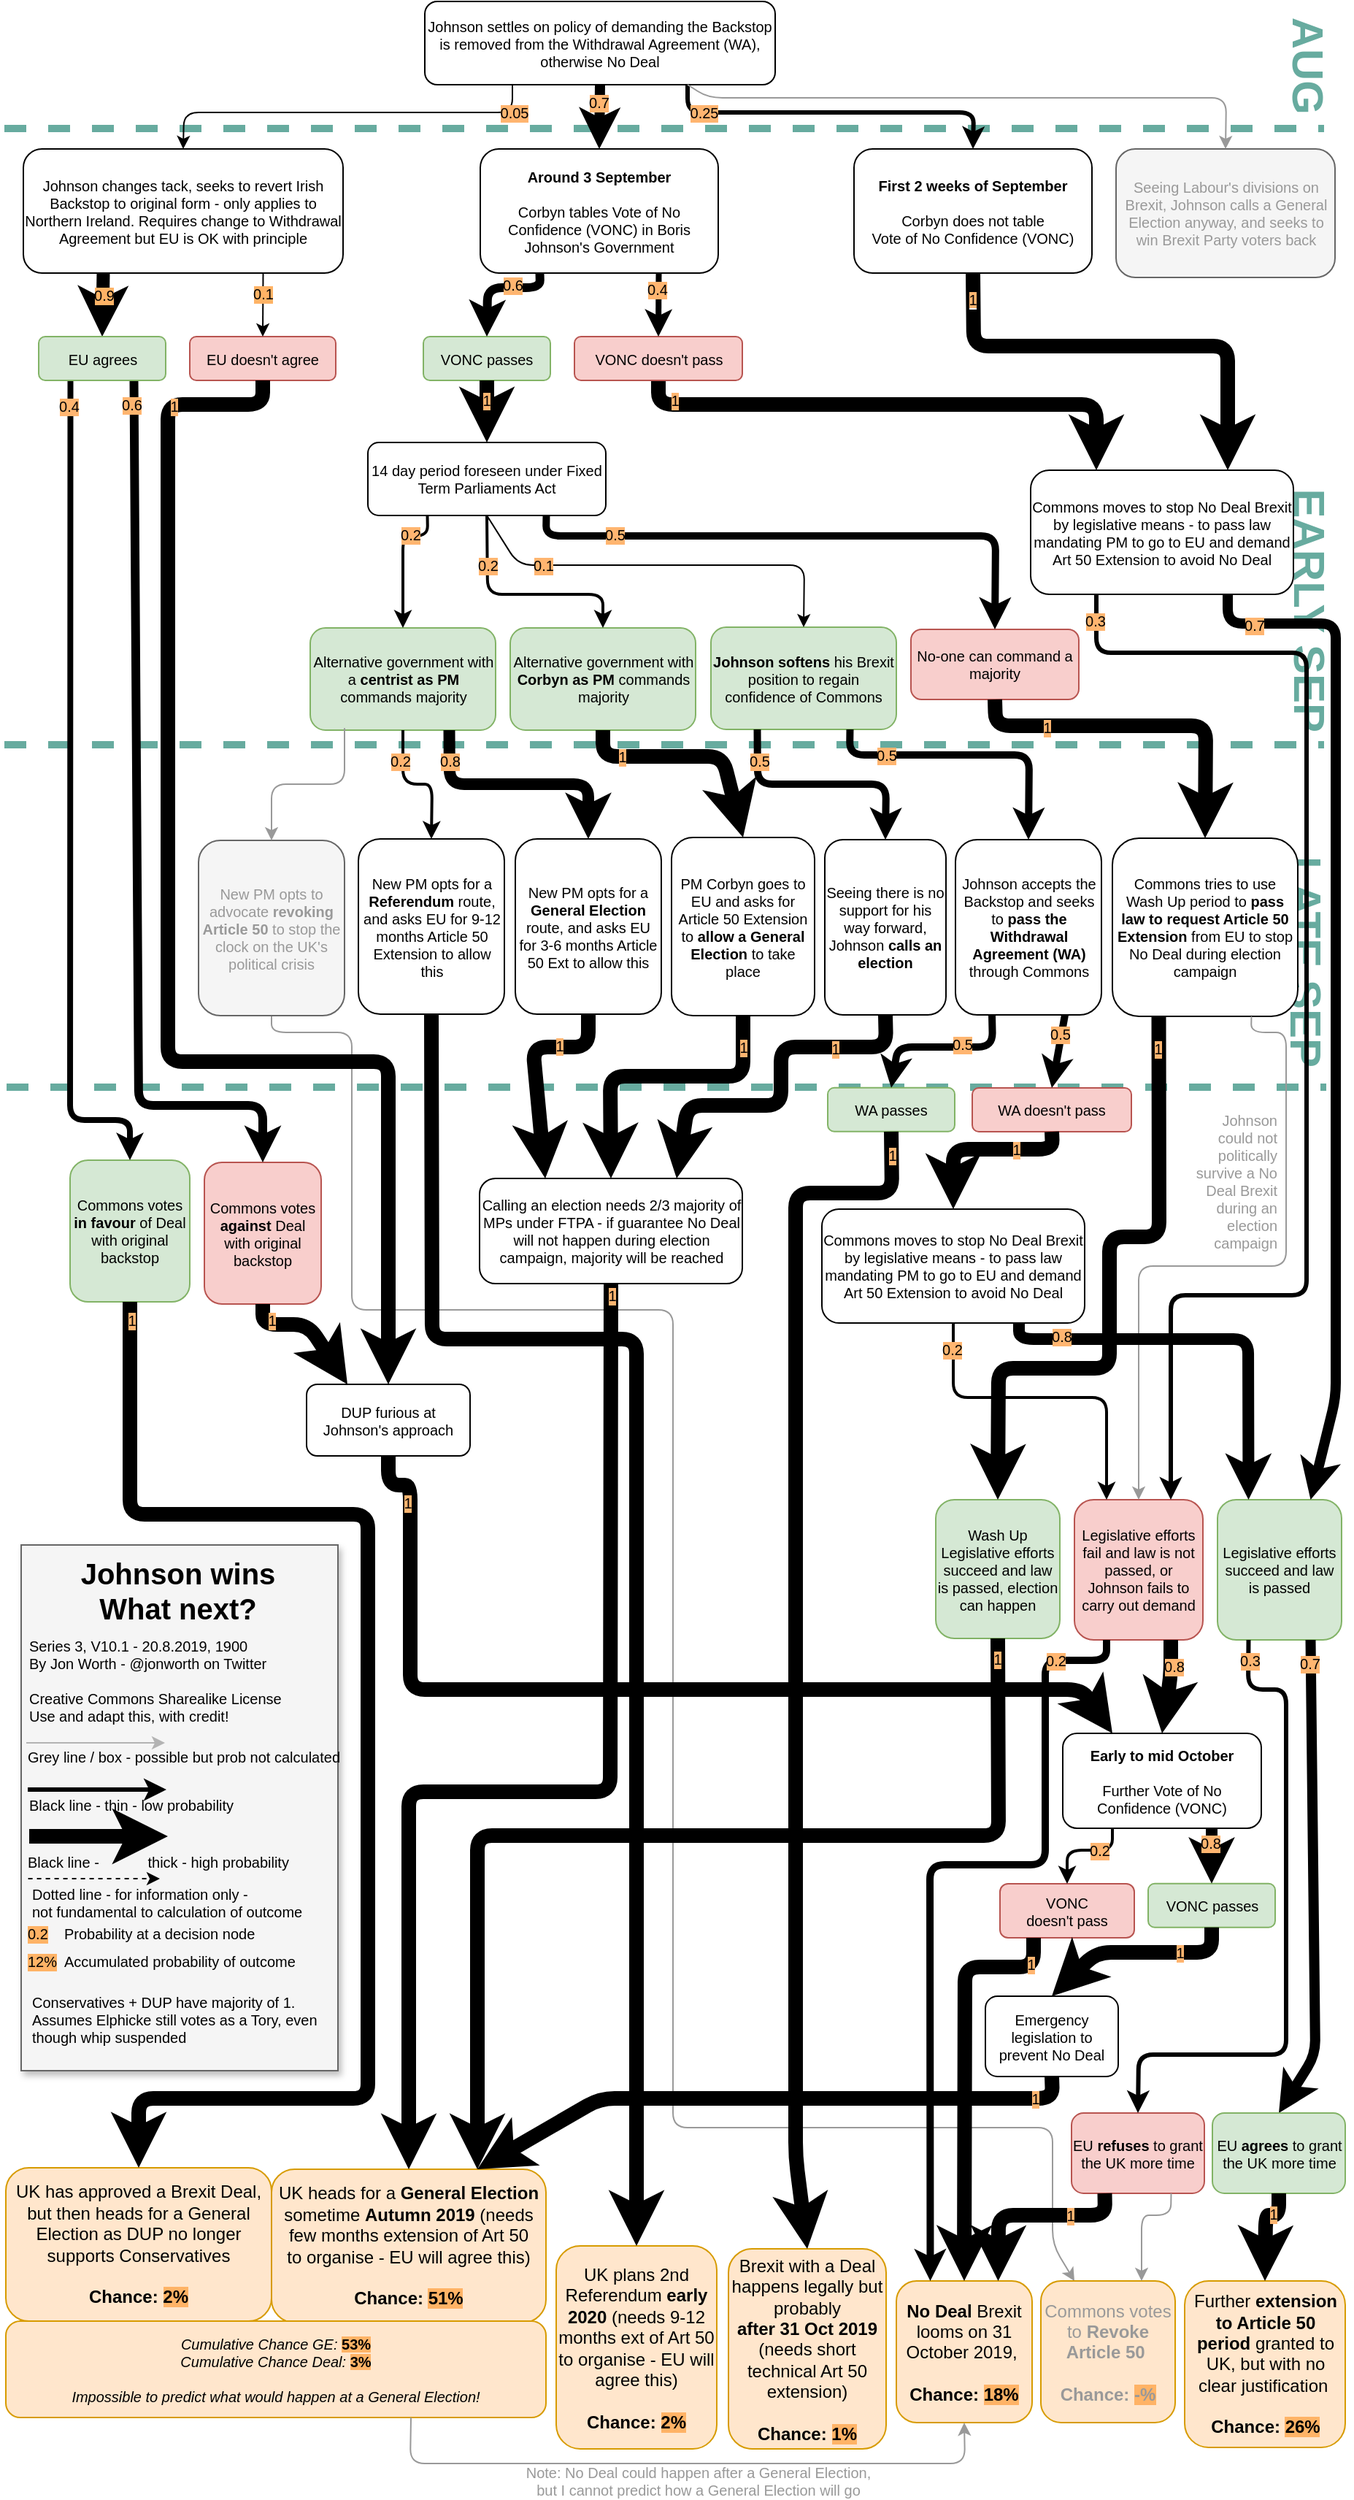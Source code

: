<mxfile pages="1" version="11.2.0" type="device"><diagram id="lSXVcm9r7wIJ1-dpV6qa" name="Page-1"><mxGraphModel dx="829" dy="473" grid="1" gridSize="10" guides="1" tooltips="1" connect="1" arrows="1" fold="1" page="1" pageScale="1" pageWidth="827" pageHeight="1169" math="0" shadow="0"><root><mxCell id="0"/><mxCell id="1" parent="0"/><mxCell id="-vOMmekHQ_xhAw18Fmwu-12" value="" style="endArrow=classic;html=1;strokeColor=#999999;strokeWidth=1;fontSize=30;fontColor=#000000;exitX=0.5;exitY=1;exitDx=0;exitDy=0;entryX=0.25;entryY=0;entryDx=0;entryDy=0;" edge="1" parent="1" source="8wbT9e71Y-yYrnzdaMmW-90" target="-vOMmekHQ_xhAw18Fmwu-6"><mxGeometry width="50" height="50" relative="1" as="geometry"><mxPoint x="480" y="990" as="sourcePoint"/><mxPoint x="530" y="940" as="targetPoint"/><Array as="points"><mxPoint x="185" y="710"/><mxPoint x="240" y="710"/><mxPoint x="240" y="900"/><mxPoint x="460" y="900"/><mxPoint x="460" y="1460"/><mxPoint x="720" y="1460"/><mxPoint x="720" y="1540"/></Array></mxGeometry></mxCell><mxCell id="Iw0c2TgwUDw_euC1eZgr-58" value="&lt;font style=&quot;font-size: 30px;&quot; color=&quot;#67ab9f&quot;&gt;&lt;b style=&quot;font-size: 30px;&quot;&gt;LATE SEP&lt;/b&gt;&lt;/font&gt;" style="text;html=1;strokeColor=none;fillColor=none;align=right;verticalAlign=middle;whiteSpace=wrap;rounded=0;labelBackgroundColor=none;direction=south;rotation=90;fontSize=30;" parent="1" vertex="1"><mxGeometry x="819" y="644.5" width="150" height="33" as="geometry"/></mxCell><mxCell id="8wbT9e71Y-yYrnzdaMmW-101" value="" style="endArrow=none;dashed=1;html=1;strokeWidth=5;strokeColor=#67AB9F;fontSize=10;" parent="1" edge="1"><mxGeometry width="50" height="50" relative="1" as="geometry"><mxPoint x="3.5" y="747.5" as="sourcePoint"/><mxPoint x="907.5" y="747.5" as="targetPoint"/></mxGeometry></mxCell><mxCell id="8wbT9e71Y-yYrnzdaMmW-6" value="&lt;font style=&quot;font-size: 30px;&quot; color=&quot;#67ab9f&quot;&gt;&lt;b style=&quot;font-size: 30px;&quot;&gt;EARLY SEP&lt;br style=&quot;font-size: 30px;&quot;&gt;&lt;/b&gt;&lt;/font&gt;" style="text;html=1;strokeColor=none;fillColor=none;align=right;verticalAlign=middle;whiteSpace=wrap;rounded=0;labelBackgroundColor=none;direction=south;rotation=90;fontSize=30;" parent="1" vertex="1"><mxGeometry x="790" y="383" width="214" height="33" as="geometry"/></mxCell><mxCell id="8wbT9e71Y-yYrnzdaMmW-99" value="" style="endArrow=none;dashed=1;html=1;strokeWidth=5;strokeColor=#67AB9F;fontSize=10;" parent="1" edge="1"><mxGeometry width="50" height="50" relative="1" as="geometry"><mxPoint x="2" y="513" as="sourcePoint"/><mxPoint x="906" y="513" as="targetPoint"/></mxGeometry></mxCell><mxCell id="8wbT9e71Y-yYrnzdaMmW-12" value="" style="endArrow=classic;html=1;strokeColor=#000000;strokeWidth=10;entryX=0.25;entryY=0;entryDx=0;entryDy=0;exitX=0.5;exitY=1;exitDx=0;exitDy=0;fontSize=10;" parent="1" source="8wbT9e71Y-yYrnzdaMmW-2" target="8wbT9e71Y-yYrnzdaMmW-8" edge="1"><mxGeometry width="50" height="50" relative="1" as="geometry"><mxPoint x="634" y="270" as="sourcePoint"/><mxPoint x="684" y="220" as="targetPoint"/><Array as="points"><mxPoint x="450" y="280"/><mxPoint x="750" y="280"/></Array></mxGeometry></mxCell><mxCell id="8wbT9e71Y-yYrnzdaMmW-55" value="1" style="text;html=1;resizable=0;points=[];align=center;verticalAlign=middle;labelBackgroundColor=#FFB570;fontSize=10;" parent="8wbT9e71Y-yYrnzdaMmW-12" vertex="1" connectable="0"><mxGeometry x="-0.925" y="11" relative="1" as="geometry"><mxPoint as="offset"/></mxGeometry></mxCell><mxCell id="Iw0c2TgwUDw_euC1eZgr-34" value="" style="endArrow=none;dashed=1;html=1;strokeWidth=5;strokeColor=#67AB9F;fontSize=10;" parent="1" edge="1"><mxGeometry width="50" height="50" relative="1" as="geometry"><mxPoint x="2" y="91" as="sourcePoint"/><mxPoint x="906" y="91" as="targetPoint"/></mxGeometry></mxCell><mxCell id="Iw0c2TgwUDw_euC1eZgr-54" value="&lt;font style=&quot;font-size: 30px;&quot; color=&quot;#67ab9f&quot;&gt;&lt;b style=&quot;font-size: 30px;&quot;&gt;AUG&lt;/b&gt;&lt;/font&gt;" style="text;html=1;strokeColor=none;fillColor=none;align=right;verticalAlign=middle;whiteSpace=wrap;rounded=0;labelBackgroundColor=none;direction=south;rotation=90;fontSize=30;" parent="1" vertex="1"><mxGeometry x="861" y="32" width="70" height="33" as="geometry"/></mxCell><mxCell id="7K7P4XBZ72VktKCeOSTk-57" value="UK plans 2nd Referendum&amp;nbsp;&lt;b style=&quot;font-size: 12px;&quot;&gt;early 2020&amp;nbsp;&lt;/b&gt;(needs 9-12 months ext of Art 50 to organise - EU will agree this)&lt;b style=&quot;font-size: 12px;&quot;&gt;&lt;br style=&quot;font-size: 12px;&quot;&gt;&lt;/b&gt;&lt;br style=&quot;font-size: 12px;&quot;&gt;&lt;b style=&quot;font-size: 12px;&quot;&gt;Chance: &lt;span style=&quot;background-color: rgb(255, 179, 102); font-size: 12px;&quot;&gt;2%&lt;/span&gt;&lt;/b&gt;" style="rounded=1;whiteSpace=wrap;html=1;fillColor=#ffe6cc;strokeColor=#d79b00;fontSize=12;" parent="1" vertex="1"><mxGeometry x="380" y="1541" width="110" height="139" as="geometry"/></mxCell><mxCell id="7K7P4XBZ72VktKCeOSTk-63" value="&lt;b style=&quot;font-size: 12px&quot;&gt;No Deal &lt;/b&gt;Brexit looms on 31 October 2019,&amp;nbsp;&lt;br style=&quot;font-size: 12px&quot;&gt;&lt;br style=&quot;font-size: 12px&quot;&gt;&lt;b style=&quot;font-size: 12px&quot;&gt;Chance: &lt;span style=&quot;background-color: rgb(255 , 179 , 102) ; font-size: 12px&quot;&gt;18%&lt;/span&gt;&lt;/b&gt;" style="rounded=1;whiteSpace=wrap;html=1;fillColor=#ffe6cc;strokeColor=#d79b00;fontSize=12;" parent="1" vertex="1"><mxGeometry x="613" y="1565" width="93" height="97" as="geometry"/></mxCell><mxCell id="7K7P4XBZ72VktKCeOSTk-72" value="Brexit with a Deal happens legally but probably&lt;br style=&quot;font-size: 12px;&quot;&gt;&lt;b style=&quot;font-size: 12px;&quot;&gt;after&lt;/b&gt;&lt;span style=&quot;font-size: 12px;&quot;&gt;&lt;b style=&quot;font-size: 12px;&quot;&gt;&amp;nbsp;31 Oct 2019&lt;br style=&quot;font-size: 12px;&quot;&gt;&lt;/b&gt;&lt;/span&gt;(needs short technical Art 50 extension)&lt;span style=&quot;font-size: 12px;&quot;&gt;&lt;br style=&quot;font-size: 12px;&quot;&gt;&lt;br style=&quot;font-size: 12px;&quot;&gt;&lt;b style=&quot;font-size: 12px;&quot;&gt;Chance: &lt;/b&gt;&lt;span style=&quot;font-weight: bold; background-color: rgb(255, 179, 102); font-size: 12px;&quot;&gt;1%&lt;/span&gt;&lt;br style=&quot;font-size: 12px;&quot;&gt;&lt;/span&gt;" style="rounded=1;whiteSpace=wrap;html=1;fillColor=#ffe6cc;strokeColor=#d79b00;fontSize=12;" parent="1" vertex="1"><mxGeometry x="498" y="1543" width="108" height="137" as="geometry"/></mxCell><mxCell id="ezZ561g6iPy63EXMOgBz-5" value="UK heads for a &lt;b style=&quot;font-size: 12px;&quot;&gt;General Election &lt;/b&gt;sometime &lt;b style=&quot;font-size: 12px;&quot;&gt;Autumn&amp;nbsp;2019 &lt;/b&gt;(needs few months extension of Art 50&lt;br style=&quot;font-size: 12px;&quot;&gt;to organise - EU will agree this)&lt;br style=&quot;font-size: 12px;&quot;&gt;&lt;br style=&quot;font-size: 12px;&quot;&gt;&lt;b style=&quot;font-size: 12px;&quot;&gt;Chance: &lt;span style=&quot;background-color: rgb(255, 179, 102); font-size: 12px;&quot;&gt;51%&lt;/span&gt;&lt;/b&gt;" style="rounded=1;whiteSpace=wrap;html=1;fillColor=#ffe6cc;strokeColor=#d79b00;fontSize=12;" parent="1" vertex="1"><mxGeometry x="185" y="1488.5" width="188" height="105" as="geometry"/></mxCell><mxCell id="ezZ561g6iPy63EXMOgBz-8" value="&lt;font color=&quot;#999999&quot; style=&quot;font-size: 10px;&quot;&gt;Seeing Labour's divisions on Brexit, Johnson calls a General Election anyway, and seeks to win Brexit Party voters back&lt;/font&gt;" style="rounded=1;whiteSpace=wrap;html=1;fontSize=10;fillColor=#f5f5f5;strokeColor=#666666;fontColor=#333333;" parent="1" vertex="1"><mxGeometry x="763.5" y="105" width="150" height="88" as="geometry"/></mxCell><mxCell id="BL-kFux2TK3ZMEraRpLe-72" value="Further &lt;b style=&quot;font-size: 12px&quot;&gt;extension to Article 50 period&lt;/b&gt; granted to UK, but with no clear justification&amp;nbsp;&lt;br style=&quot;font-size: 12px&quot;&gt;&lt;br style=&quot;font-size: 12px&quot;&gt;&lt;b style=&quot;font-size: 12px&quot;&gt;Chance: &lt;span style=&quot;background-color: rgb(255 , 179 , 102) ; font-size: 12px&quot;&gt;26%&lt;/span&gt;&lt;/b&gt;" style="rounded=1;whiteSpace=wrap;html=1;fillColor=#ffe6cc;strokeColor=#d79b00;fontSize=12;" parent="1" vertex="1"><mxGeometry x="810.5" y="1565" width="110" height="114" as="geometry"/></mxCell><mxCell id="Iw0c2TgwUDw_euC1eZgr-5" value="Johnson settles on policy of demanding the Backstop is removed from the Withdrawal Agreement (WA), otherwise No Deal" style="rounded=1;whiteSpace=wrap;html=1;fontSize=10;" parent="1" vertex="1"><mxGeometry x="290" y="4" width="240" height="57" as="geometry"/></mxCell><mxCell id="0ZxB78aHKAC87hzvvOJA-35" value="Johnson changes tack, seeks to revert Irish Backstop to original form - only applies to Northern Ireland. Requires change to Withdrawal Agreement but EU is OK with principle" style="rounded=1;whiteSpace=wrap;html=1;fontSize=10;" parent="1" vertex="1"><mxGeometry x="15" y="105" width="219" height="85" as="geometry"/></mxCell><mxCell id="0ZxB78aHKAC87hzvvOJA-38" value="" style="endArrow=classic;html=1;strokeColor=#000000;strokeWidth=1;entryX=0.5;entryY=0;entryDx=0;entryDy=0;exitX=0.25;exitY=1;exitDx=0;exitDy=0;fontSize=10;" parent="1" source="Iw0c2TgwUDw_euC1eZgr-5" target="0ZxB78aHKAC87hzvvOJA-35" edge="1"><mxGeometry width="50" height="50" relative="1" as="geometry"><mxPoint x="604" y="68" as="sourcePoint"/><mxPoint x="804" y="157.5" as="targetPoint"/><Array as="points"><mxPoint x="350" y="80"/><mxPoint x="125" y="80"/></Array></mxGeometry></mxCell><mxCell id="0ZxB78aHKAC87hzvvOJA-39" value="0.05" style="text;html=1;resizable=0;points=[];align=center;verticalAlign=middle;labelBackgroundColor=#FFB570;fontSize=10;" parent="0ZxB78aHKAC87hzvvOJA-38" vertex="1" connectable="0"><mxGeometry x="-0.822" relative="1" as="geometry"><mxPoint x="6" as="offset"/></mxGeometry></mxCell><mxCell id="0ZxB78aHKAC87hzvvOJA-40" value="EU doesn't agree" style="rounded=1;whiteSpace=wrap;html=1;fillColor=#f8cecc;strokeColor=#b85450;fontSize=10;" parent="1" vertex="1"><mxGeometry x="129" y="233.5" width="100" height="30" as="geometry"/></mxCell><mxCell id="0ZxB78aHKAC87hzvvOJA-42" value="" style="endArrow=classic;html=1;strokeWidth=1;entryX=0.5;entryY=0;entryDx=0;entryDy=0;exitX=0.75;exitY=1;exitDx=0;exitDy=0;fontSize=10;" parent="1" source="0ZxB78aHKAC87hzvvOJA-35" target="0ZxB78aHKAC87hzvvOJA-40" edge="1"><mxGeometry width="50" height="50" relative="1" as="geometry"><mxPoint x="118.5" y="210" as="sourcePoint"/><mxPoint x="62.5" y="233" as="targetPoint"/><Array as="points"/></mxGeometry></mxCell><mxCell id="0ZxB78aHKAC87hzvvOJA-43" value="0.1" style="text;html=1;resizable=0;points=[];align=center;verticalAlign=middle;labelBackgroundColor=#FFB366;fontSize=10;" parent="0ZxB78aHKAC87hzvvOJA-42" vertex="1" connectable="0"><mxGeometry x="-0.363" relative="1" as="geometry"><mxPoint as="offset"/></mxGeometry></mxCell><mxCell id="0ZxB78aHKAC87hzvvOJA-44" value="" style="endArrow=classic;html=1;strokeWidth=9;entryX=0.5;entryY=0;entryDx=0;entryDy=0;exitX=0.25;exitY=1;exitDx=0;exitDy=0;fontSize=10;" parent="1" source="0ZxB78aHKAC87hzvvOJA-35" target="0ZxB78aHKAC87hzvvOJA-41" edge="1"><mxGeometry width="50" height="50" relative="1" as="geometry"><mxPoint x="118.5" y="200" as="sourcePoint"/><mxPoint x="163.5" y="233" as="targetPoint"/><Array as="points"/></mxGeometry></mxCell><mxCell id="0ZxB78aHKAC87hzvvOJA-45" value="0.9" style="text;html=1;resizable=0;points=[];align=center;verticalAlign=middle;labelBackgroundColor=#FFB366;fontSize=10;" parent="0ZxB78aHKAC87hzvvOJA-44" vertex="1" connectable="0"><mxGeometry x="-0.327" relative="1" as="geometry"><mxPoint as="offset"/></mxGeometry></mxCell><mxCell id="0ZxB78aHKAC87hzvvOJA-47" value="DUP furious at Johnson's approach" style="rounded=1;whiteSpace=wrap;html=1;fontSize=10;" parent="1" vertex="1"><mxGeometry x="209" y="951" width="112" height="49" as="geometry"/></mxCell><mxCell id="0ZxB78aHKAC87hzvvOJA-49" value="" style="endArrow=classic;html=1;strokeColor=#000000;strokeWidth=10;entryX=0.5;entryY=0;entryDx=0;entryDy=0;exitX=0.5;exitY=1;exitDx=0;exitDy=0;fontSize=10;" parent="1" source="0ZxB78aHKAC87hzvvOJA-40" target="0ZxB78aHKAC87hzvvOJA-47" edge="1"><mxGeometry width="50" height="50" relative="1" as="geometry"><mxPoint x="93.5" y="603" as="sourcePoint"/><mxPoint x="341.5" y="812" as="targetPoint"/><Array as="points"><mxPoint x="179" y="280"/><mxPoint x="114" y="280"/><mxPoint x="114" y="730"/><mxPoint x="265" y="730"/></Array></mxGeometry></mxCell><mxCell id="0ZxB78aHKAC87hzvvOJA-61" value="1" style="text;html=1;resizable=0;points=[];align=center;verticalAlign=middle;labelBackgroundColor=#FFB570;fontSize=10;" parent="0ZxB78aHKAC87hzvvOJA-49" vertex="1" connectable="0"><mxGeometry x="-0.827" y="1" relative="1" as="geometry"><mxPoint as="offset"/></mxGeometry></mxCell><mxCell id="0ZxB78aHKAC87hzvvOJA-50" value="Commons votes &lt;b style=&quot;font-size: 10px;&quot;&gt;in favour&lt;/b&gt; of Deal with original backstop" style="rounded=1;whiteSpace=wrap;html=1;fontSize=10;fillColor=#d5e8d4;strokeColor=#82b366;" parent="1" vertex="1"><mxGeometry x="47" y="797.5" width="82" height="97" as="geometry"/></mxCell><mxCell id="0ZxB78aHKAC87hzvvOJA-51" value="Commons votes &lt;b style=&quot;font-size: 10px;&quot;&gt;against&lt;/b&gt; Deal with original backstop" style="rounded=1;whiteSpace=wrap;html=1;fontSize=10;fillColor=#f8cecc;strokeColor=#b85450;" parent="1" vertex="1"><mxGeometry x="139" y="799" width="80" height="97" as="geometry"/></mxCell><mxCell id="0ZxB78aHKAC87hzvvOJA-52" value="" style="endArrow=classic;html=1;strokeColor=#000000;strokeWidth=4;exitX=0.25;exitY=1;exitDx=0;exitDy=0;entryX=0.5;entryY=0;entryDx=0;entryDy=0;fontSize=10;" parent="1" source="0ZxB78aHKAC87hzvvOJA-41" target="0ZxB78aHKAC87hzvvOJA-50" edge="1"><mxGeometry width="50" height="50" relative="1" as="geometry"><mxPoint x="-101" y="553" as="sourcePoint"/><mxPoint x="-51" y="503" as="targetPoint"/><Array as="points"><mxPoint x="47" y="770"/><mxPoint x="88" y="770"/></Array></mxGeometry></mxCell><mxCell id="0ZxB78aHKAC87hzvvOJA-59" value="0.4" style="text;html=1;resizable=0;points=[];align=center;verticalAlign=middle;labelBackgroundColor=#FFB570;fontSize=10;" parent="0ZxB78aHKAC87hzvvOJA-52" vertex="1" connectable="0"><mxGeometry x="-0.734" relative="1" as="geometry"><mxPoint x="-1" y="-59.5" as="offset"/></mxGeometry></mxCell><mxCell id="0ZxB78aHKAC87hzvvOJA-53" value="" style="endArrow=classic;html=1;strokeColor=#000000;strokeWidth=6;exitX=0.75;exitY=1;exitDx=0;exitDy=0;entryX=0.5;entryY=0;entryDx=0;entryDy=0;fontSize=10;" parent="1" source="0ZxB78aHKAC87hzvvOJA-41" target="0ZxB78aHKAC87hzvvOJA-51" edge="1"><mxGeometry width="50" height="50" relative="1" as="geometry"><mxPoint x="-31.25" y="403.5" as="sourcePoint"/><mxPoint x="-53" y="643" as="targetPoint"/><Array as="points"><mxPoint x="94" y="760"/><mxPoint x="179" y="760"/></Array></mxGeometry></mxCell><mxCell id="0ZxB78aHKAC87hzvvOJA-60" value="0.6" style="text;html=1;resizable=0;points=[];align=center;verticalAlign=middle;labelBackgroundColor=#FFB570;fontSize=10;" parent="0ZxB78aHKAC87hzvvOJA-53" vertex="1" connectable="0"><mxGeometry x="-0.749" y="-1" relative="1" as="geometry"><mxPoint x="-1.5" y="-61.5" as="offset"/></mxGeometry></mxCell><mxCell id="0ZxB78aHKAC87hzvvOJA-54" value="UK has approved a Brexit Deal, but then heads for a General Election as DUP no longer supports Conservatives&lt;br style=&quot;font-size: 12px;&quot;&gt;&lt;br style=&quot;font-size: 12px;&quot;&gt;&lt;b style=&quot;font-size: 12px;&quot;&gt;Chance:&amp;nbsp;&lt;span style=&quot;background-color: rgb(255, 179, 102); font-size: 12px;&quot;&gt;2%&lt;/span&gt;&lt;/b&gt;" style="rounded=1;whiteSpace=wrap;html=1;fillColor=#ffe6cc;strokeColor=#d79b00;fontSize=12;" parent="1" vertex="1"><mxGeometry x="3" y="1487.5" width="182" height="105" as="geometry"/></mxCell><mxCell id="0ZxB78aHKAC87hzvvOJA-57" value="" style="endArrow=classic;html=1;strokeColor=#000000;strokeWidth=10;entryX=0.25;entryY=0;entryDx=0;entryDy=0;exitX=0.5;exitY=1;exitDx=0;exitDy=0;fontSize=10;" parent="1" source="0ZxB78aHKAC87hzvvOJA-51" target="0ZxB78aHKAC87hzvvOJA-47" edge="1"><mxGeometry width="50" height="50" relative="1" as="geometry"><mxPoint x="306.5" y="582" as="sourcePoint"/><mxPoint x="337" y="941.5" as="targetPoint"/><Array as="points"><mxPoint x="179" y="910"/><mxPoint x="210" y="910"/></Array></mxGeometry></mxCell><mxCell id="0ZxB78aHKAC87hzvvOJA-70" value="1" style="text;html=1;resizable=0;points=[];align=center;verticalAlign=middle;labelBackgroundColor=#FFB570;fontSize=10;" parent="0ZxB78aHKAC87hzvvOJA-57" vertex="1" connectable="0"><mxGeometry x="-0.576" y="3" relative="1" as="geometry"><mxPoint as="offset"/></mxGeometry></mxCell><mxCell id="0ZxB78aHKAC87hzvvOJA-58" value="" style="endArrow=classic;html=1;strokeColor=#000000;strokeWidth=10;entryX=0.5;entryY=0;entryDx=0;entryDy=0;exitX=0.5;exitY=1;exitDx=0;exitDy=0;fontSize=10;" parent="1" source="0ZxB78aHKAC87hzvvOJA-50" target="0ZxB78aHKAC87hzvvOJA-54" edge="1"><mxGeometry width="50" height="50" relative="1" as="geometry"><mxPoint x="94" y="713" as="sourcePoint"/><mxPoint x="141" y="763" as="targetPoint"/><Array as="points"><mxPoint x="88" y="1040"/><mxPoint x="251" y="1040"/><mxPoint x="251" y="1440"/><mxPoint x="94" y="1440"/></Array></mxGeometry></mxCell><mxCell id="0ZxB78aHKAC87hzvvOJA-69" value="1" style="text;html=1;resizable=0;points=[];align=center;verticalAlign=middle;labelBackgroundColor=#FFB570;fontSize=10;" parent="0ZxB78aHKAC87hzvvOJA-58" vertex="1" connectable="0"><mxGeometry x="-0.974" y="1" relative="1" as="geometry"><mxPoint as="offset"/></mxGeometry></mxCell><mxCell id="0ZxB78aHKAC87hzvvOJA-41" value="EU agrees" style="rounded=1;whiteSpace=wrap;html=1;fillColor=#d5e8d4;strokeColor=#82b366;fontSize=10;" parent="1" vertex="1"><mxGeometry x="25.5" y="233.5" width="87" height="30" as="geometry"/></mxCell><mxCell id="0ZxB78aHKAC87hzvvOJA-66" value="&lt;i style=&quot;font-size: 10px;&quot;&gt;Cumulative Chance GE:&lt;/i&gt;&lt;b style=&quot;font-size: 10px;&quot;&gt;&amp;nbsp;&lt;span style=&quot;background-color: rgb(255, 179, 102); font-size: 10px;&quot;&gt;53%&lt;br style=&quot;font-size: 10px;&quot;&gt;&lt;/span&gt;&lt;/b&gt;&lt;i style=&quot;font-size: 10px;&quot;&gt;Cumulative Chance Deal:&lt;/i&gt;&lt;b style=&quot;font-size: 10px;&quot;&gt;&amp;nbsp;&lt;/b&gt;&lt;span style=&quot;font-weight: bold; background-color: rgb(255, 179, 102); font-size: 10px;&quot;&gt;3%&lt;/span&gt;&lt;i style=&quot;font-size: 10px;&quot;&gt;&lt;br style=&quot;font-size: 10px;&quot;&gt;&lt;br style=&quot;font-size: 10px;&quot;&gt;Impossible to predict what would happen at a General Election!&lt;/i&gt;" style="rounded=1;whiteSpace=wrap;html=1;fillColor=#ffe6cc;strokeColor=#d79b00;fontSize=10;" parent="1" vertex="1"><mxGeometry x="3" y="1592.5" width="370" height="66" as="geometry"/></mxCell><mxCell id="8wbT9e71Y-yYrnzdaMmW-1" value="&lt;b style=&quot;font-size: 10px;&quot;&gt;Around 3 September&lt;/b&gt;&lt;br style=&quot;font-size: 10px;&quot;&gt;&lt;br style=&quot;font-size: 10px;&quot;&gt;Corbyn tables Vote of No Confidence (VONC) in Boris Johnson's Government" style="rounded=1;whiteSpace=wrap;html=1;fontSize=10;" parent="1" vertex="1"><mxGeometry x="328" y="105" width="163" height="85" as="geometry"/></mxCell><mxCell id="8wbT9e71Y-yYrnzdaMmW-2" value="VONC doesn't pass" style="rounded=1;whiteSpace=wrap;html=1;fillColor=#f8cecc;strokeColor=#b85450;fontSize=10;" parent="1" vertex="1"><mxGeometry x="392.5" y="233.5" width="115" height="30" as="geometry"/></mxCell><mxCell id="8wbT9e71Y-yYrnzdaMmW-3" value="VONC passes" style="rounded=1;whiteSpace=wrap;html=1;fillColor=#d5e8d4;strokeColor=#82b366;fontSize=10;" parent="1" vertex="1"><mxGeometry x="289" y="233.5" width="87" height="30" as="geometry"/></mxCell><mxCell id="8wbT9e71Y-yYrnzdaMmW-4" value="" style="endArrow=classic;html=1;strokeColor=#000000;strokeWidth=7;entryX=0.5;entryY=0;entryDx=0;entryDy=0;exitX=0.5;exitY=1;exitDx=0;exitDy=0;fontSize=10;" parent="1" source="Iw0c2TgwUDw_euC1eZgr-5" target="8wbT9e71Y-yYrnzdaMmW-1" edge="1"><mxGeometry width="50" height="50" relative="1" as="geometry"><mxPoint x="314" y="230" as="sourcePoint"/><mxPoint x="364" y="180" as="targetPoint"/></mxGeometry></mxCell><mxCell id="8wbT9e71Y-yYrnzdaMmW-27" value="0.7" style="text;html=1;resizable=0;points=[];align=center;verticalAlign=middle;labelBackgroundColor=#FFB570;fontSize=10;" parent="8wbT9e71Y-yYrnzdaMmW-4" vertex="1" connectable="0"><mxGeometry x="-0.471" y="-1" relative="1" as="geometry"><mxPoint as="offset"/></mxGeometry></mxCell><mxCell id="8wbT9e71Y-yYrnzdaMmW-7" value="&lt;b style=&quot;font-size: 10px;&quot;&gt;First 2 weeks of September&lt;/b&gt;&lt;br style=&quot;font-size: 10px;&quot;&gt;&lt;br style=&quot;font-size: 10px;&quot;&gt;Corbyn does not table&lt;br style=&quot;font-size: 10px;&quot;&gt;Vote of No Confidence (VONC)" style="rounded=1;whiteSpace=wrap;html=1;fontSize=10;" parent="1" vertex="1"><mxGeometry x="584" y="105" width="163" height="85" as="geometry"/></mxCell><mxCell id="8wbT9e71Y-yYrnzdaMmW-8" value="Commons moves to stop No Deal Brexit by legislative means - to pass law mandating PM to go to EU and demand Art 50 Extension to avoid No Deal" style="rounded=1;whiteSpace=wrap;html=1;fontSize=10;" parent="1" vertex="1"><mxGeometry x="705" y="325" width="180" height="85" as="geometry"/></mxCell><mxCell id="8wbT9e71Y-yYrnzdaMmW-9" value="" style="endArrow=classic;html=1;strokeColor=#000000;strokeWidth=3;entryX=0.5;entryY=0;entryDx=0;entryDy=0;exitX=0.75;exitY=1;exitDx=0;exitDy=0;fontSize=10;" parent="1" source="Iw0c2TgwUDw_euC1eZgr-5" target="8wbT9e71Y-yYrnzdaMmW-7" edge="1"><mxGeometry width="50" height="50" relative="1" as="geometry"><mxPoint x="524" y="170" as="sourcePoint"/><mxPoint x="574" y="120" as="targetPoint"/><Array as="points"><mxPoint x="470" y="80"/><mxPoint x="666" y="80"/></Array></mxGeometry></mxCell><mxCell id="8wbT9e71Y-yYrnzdaMmW-28" value="0.25" style="text;html=1;resizable=0;points=[];align=center;verticalAlign=middle;labelBackgroundColor=#FFB570;fontSize=10;" parent="8wbT9e71Y-yYrnzdaMmW-9" vertex="1" connectable="0"><mxGeometry x="-0.751" relative="1" as="geometry"><mxPoint as="offset"/></mxGeometry></mxCell><mxCell id="8wbT9e71Y-yYrnzdaMmW-10" value="" style="endArrow=classic;html=1;strokeColor=#000000;strokeWidth=6;exitX=0.25;exitY=1;exitDx=0;exitDy=0;entryX=0.5;entryY=0;entryDx=0;entryDy=0;fontSize=10;" parent="1" source="8wbT9e71Y-yYrnzdaMmW-1" target="8wbT9e71Y-yYrnzdaMmW-3" edge="1"><mxGeometry width="50" height="50" relative="1" as="geometry"><mxPoint x="334" y="400" as="sourcePoint"/><mxPoint x="384" y="350" as="targetPoint"/><Array as="points"><mxPoint x="369" y="200"/><mxPoint x="333" y="200"/></Array></mxGeometry></mxCell><mxCell id="8wbT9e71Y-yYrnzdaMmW-56" value="0.6" style="text;html=1;resizable=0;points=[];align=center;verticalAlign=middle;labelBackgroundColor=#FFB570;fontSize=10;" parent="8wbT9e71Y-yYrnzdaMmW-10" vertex="1" connectable="0"><mxGeometry x="-0.254" y="-2" relative="1" as="geometry"><mxPoint as="offset"/></mxGeometry></mxCell><mxCell id="8wbT9e71Y-yYrnzdaMmW-11" value="" style="endArrow=classic;html=1;strokeColor=#000000;strokeWidth=4;exitX=0.75;exitY=1;exitDx=0;exitDy=0;entryX=0.5;entryY=0;entryDx=0;entryDy=0;fontSize=10;" parent="1" source="8wbT9e71Y-yYrnzdaMmW-1" target="8wbT9e71Y-yYrnzdaMmW-2" edge="1"><mxGeometry width="50" height="50" relative="1" as="geometry"><mxPoint x="378.75" y="200" as="sourcePoint"/><mxPoint x="347.5" y="243.5" as="targetPoint"/></mxGeometry></mxCell><mxCell id="8wbT9e71Y-yYrnzdaMmW-57" value="0.4" style="text;html=1;resizable=0;points=[];align=center;verticalAlign=middle;labelBackgroundColor=#FFB570;fontSize=10;" parent="8wbT9e71Y-yYrnzdaMmW-11" vertex="1" connectable="0"><mxGeometry x="-0.483" y="-1" relative="1" as="geometry"><mxPoint as="offset"/></mxGeometry></mxCell><mxCell id="8wbT9e71Y-yYrnzdaMmW-13" value="" style="endArrow=classic;html=1;strokeColor=#000000;strokeWidth=10;exitX=0.5;exitY=1;exitDx=0;exitDy=0;entryX=0.75;entryY=0;entryDx=0;entryDy=0;fontSize=10;" parent="1" source="8wbT9e71Y-yYrnzdaMmW-7" target="8wbT9e71Y-yYrnzdaMmW-8" edge="1"><mxGeometry width="50" height="50" relative="1" as="geometry"><mxPoint x="524" y="440" as="sourcePoint"/><mxPoint x="574" y="390" as="targetPoint"/><Array as="points"><mxPoint x="666" y="240"/><mxPoint x="840" y="240"/></Array></mxGeometry></mxCell><mxCell id="8wbT9e71Y-yYrnzdaMmW-58" value="&lt;font color=&quot;#000000&quot; style=&quot;background-color: rgb(255, 181, 112); font-size: 10px;&quot;&gt;1&lt;/font&gt;" style="text;html=1;resizable=0;points=[];align=center;verticalAlign=middle;labelBackgroundColor=#ffffff;fontColor=#FFB570;fontSize=10;" parent="8wbT9e71Y-yYrnzdaMmW-13" vertex="1" connectable="0"><mxGeometry x="-0.887" y="2" relative="1" as="geometry"><mxPoint x="-3" as="offset"/></mxGeometry></mxCell><mxCell id="8wbT9e71Y-yYrnzdaMmW-14" value="14 day period foreseen under Fixed Term Parliaments Act" style="rounded=1;whiteSpace=wrap;html=1;fontSize=10;" parent="1" vertex="1"><mxGeometry x="251" y="306" width="163" height="50" as="geometry"/></mxCell><mxCell id="8wbT9e71Y-yYrnzdaMmW-15" value="Alternative government with &lt;b style=&quot;font-size: 10px;&quot;&gt;Corbyn as PM&lt;/b&gt; commands majority" style="rounded=1;whiteSpace=wrap;html=1;fillColor=#d5e8d4;strokeColor=#82b366;fontSize=10;" parent="1" vertex="1"><mxGeometry x="348.5" y="433" width="127" height="70" as="geometry"/></mxCell><mxCell id="8wbT9e71Y-yYrnzdaMmW-16" value="No-one can command a majority" style="rounded=1;whiteSpace=wrap;html=1;fillColor=#f8cecc;strokeColor=#b85450;fontSize=10;" parent="1" vertex="1"><mxGeometry x="623" y="434" width="115" height="48" as="geometry"/></mxCell><mxCell id="8wbT9e71Y-yYrnzdaMmW-19" value="Alternative government with a &lt;b style=&quot;font-size: 10px;&quot;&gt;centrist as PM&lt;/b&gt; commands majority" style="rounded=1;whiteSpace=wrap;html=1;fillColor=#d5e8d4;strokeColor=#82b366;fontSize=10;" parent="1" vertex="1"><mxGeometry x="211.5" y="433" width="127" height="70" as="geometry"/></mxCell><mxCell id="8wbT9e71Y-yYrnzdaMmW-20" value="" style="endArrow=classic;html=1;strokeColor=#000000;strokeWidth=10;entryX=0.5;entryY=0;entryDx=0;entryDy=0;exitX=0.5;exitY=1;exitDx=0;exitDy=0;fontSize=10;" parent="1" source="8wbT9e71Y-yYrnzdaMmW-3" target="8wbT9e71Y-yYrnzdaMmW-14" edge="1"><mxGeometry width="50" height="50" relative="1" as="geometry"><mxPoint x="494" y="400" as="sourcePoint"/><mxPoint x="544" y="350" as="targetPoint"/></mxGeometry></mxCell><mxCell id="8wbT9e71Y-yYrnzdaMmW-54" value="1" style="text;html=1;resizable=0;points=[];align=center;verticalAlign=middle;labelBackgroundColor=#FFB570;fontSize=10;" parent="8wbT9e71Y-yYrnzdaMmW-20" vertex="1" connectable="0"><mxGeometry x="-0.369" y="-1" relative="1" as="geometry"><mxPoint as="offset"/></mxGeometry></mxCell><mxCell id="8wbT9e71Y-yYrnzdaMmW-21" value="&lt;b style=&quot;font-size: 10px;&quot;&gt;Johnson softens&lt;/b&gt; his Brexit position to regain confidence of Commons" style="rounded=1;whiteSpace=wrap;html=1;fillColor=#d5e8d4;strokeColor=#82b366;fontSize=10;" parent="1" vertex="1"><mxGeometry x="486" y="432.5" width="127" height="70" as="geometry"/></mxCell><mxCell id="8wbT9e71Y-yYrnzdaMmW-22" value="" style="endArrow=classic;html=1;strokeColor=#000000;strokeWidth=5;exitX=0.75;exitY=1;exitDx=0;exitDy=0;entryX=0.5;entryY=0;entryDx=0;entryDy=0;fontSize=10;" parent="1" source="8wbT9e71Y-yYrnzdaMmW-14" target="8wbT9e71Y-yYrnzdaMmW-16" edge="1"><mxGeometry width="50" height="50" relative="1" as="geometry"><mxPoint x="504" y="410" as="sourcePoint"/><mxPoint x="554" y="360" as="targetPoint"/><Array as="points"><mxPoint x="373" y="370"/><mxPoint x="681" y="370"/></Array></mxGeometry></mxCell><mxCell id="8wbT9e71Y-yYrnzdaMmW-50" value="0.5" style="text;html=1;resizable=0;points=[];align=center;verticalAlign=middle;labelBackgroundColor=#FFB570;fontSize=10;" parent="8wbT9e71Y-yYrnzdaMmW-22" vertex="1" connectable="0"><mxGeometry x="-0.683" y="1" relative="1" as="geometry"><mxPoint as="offset"/></mxGeometry></mxCell><mxCell id="8wbT9e71Y-yYrnzdaMmW-23" value="" style="endArrow=classic;html=1;strokeColor=#000000;strokeWidth=2;entryX=0.5;entryY=0;entryDx=0;entryDy=0;exitX=0.5;exitY=1;exitDx=0;exitDy=0;fontSize=10;" parent="1" source="8wbT9e71Y-yYrnzdaMmW-14" target="8wbT9e71Y-yYrnzdaMmW-15" edge="1"><mxGeometry width="50" height="50" relative="1" as="geometry"><mxPoint x="324" y="430" as="sourcePoint"/><mxPoint x="374" y="380" as="targetPoint"/><Array as="points"><mxPoint x="333" y="410"/><mxPoint x="412" y="410"/></Array></mxGeometry></mxCell><mxCell id="8wbT9e71Y-yYrnzdaMmW-51" value="0.2" style="text;html=1;resizable=0;points=[];align=center;verticalAlign=middle;labelBackgroundColor=#FFB570;fontSize=10;" parent="8wbT9e71Y-yYrnzdaMmW-23" vertex="1" connectable="0"><mxGeometry x="-0.423" y="1" relative="1" as="geometry"><mxPoint x="-1.5" y="-11" as="offset"/></mxGeometry></mxCell><mxCell id="8wbT9e71Y-yYrnzdaMmW-24" value="" style="endArrow=classic;html=1;strokeColor=#000000;strokeWidth=2;entryX=0.5;entryY=0;entryDx=0;entryDy=0;exitX=0.25;exitY=1;exitDx=0;exitDy=0;fontSize=10;" parent="1" source="8wbT9e71Y-yYrnzdaMmW-14" target="8wbT9e71Y-yYrnzdaMmW-19" edge="1"><mxGeometry width="50" height="50" relative="1" as="geometry"><mxPoint x="292" y="370" as="sourcePoint"/><mxPoint x="534" y="610" as="targetPoint"/><Array as="points"><mxPoint x="292" y="370"/><mxPoint x="275" y="370"/></Array></mxGeometry></mxCell><mxCell id="8wbT9e71Y-yYrnzdaMmW-52" value="0.2" style="text;html=1;resizable=0;points=[];align=center;verticalAlign=middle;labelBackgroundColor=#FFB570;fontSize=10;" parent="8wbT9e71Y-yYrnzdaMmW-24" vertex="1" connectable="0"><mxGeometry x="-0.448" y="-1" relative="1" as="geometry"><mxPoint as="offset"/></mxGeometry></mxCell><mxCell id="8wbT9e71Y-yYrnzdaMmW-25" value="" style="endArrow=classic;html=1;strokeColor=#000000;strokeWidth=1;entryX=0.5;entryY=0;entryDx=0;entryDy=0;exitX=0.5;exitY=1;exitDx=0;exitDy=0;fontSize=10;" parent="1" source="8wbT9e71Y-yYrnzdaMmW-14" target="8wbT9e71Y-yYrnzdaMmW-21" edge="1"><mxGeometry width="50" height="50" relative="1" as="geometry"><mxPoint x="355.5" y="383" as="sourcePoint"/><mxPoint x="425.5" y="431" as="targetPoint"/><Array as="points"><mxPoint x="354" y="390"/><mxPoint x="550" y="390"/></Array></mxGeometry></mxCell><mxCell id="8wbT9e71Y-yYrnzdaMmW-53" value="0.1" style="text;html=1;resizable=0;points=[];align=center;verticalAlign=middle;labelBackgroundColor=#FFB570;fontSize=10;" parent="8wbT9e71Y-yYrnzdaMmW-25" vertex="1" connectable="0"><mxGeometry x="-0.376" y="-1" relative="1" as="geometry"><mxPoint x="-30" y="-1" as="offset"/></mxGeometry></mxCell><mxCell id="8wbT9e71Y-yYrnzdaMmW-26" value="Commons tries to use Wash Up period to &lt;b style=&quot;font-size: 10px;&quot;&gt;pass law to request Article 50 Extension&lt;/b&gt; from EU to stop No Deal during election campaign" style="rounded=1;whiteSpace=wrap;html=1;fontSize=10;" parent="1" vertex="1"><mxGeometry x="761" y="577" width="127" height="122" as="geometry"/></mxCell><mxCell id="8wbT9e71Y-yYrnzdaMmW-29" value="" style="endArrow=classic;html=1;strokeColor=#999999;strokeWidth=1;entryX=0.5;entryY=0;entryDx=0;entryDy=0;exitX=0.75;exitY=1;exitDx=0;exitDy=0;fontSize=10;" parent="1" source="Iw0c2TgwUDw_euC1eZgr-5" target="ezZ561g6iPy63EXMOgBz-8" edge="1"><mxGeometry width="50" height="50" relative="1" as="geometry"><mxPoint x="774" y="90" as="sourcePoint"/><mxPoint x="824" y="40" as="targetPoint"/><Array as="points"><mxPoint x="484" y="70"/><mxPoint x="839" y="70"/></Array></mxGeometry></mxCell><mxCell id="8wbT9e71Y-yYrnzdaMmW-30" value="" style="endArrow=classic;html=1;strokeColor=#000000;strokeWidth=10;exitX=0.5;exitY=1;exitDx=0;exitDy=0;entryX=0.5;entryY=0;entryDx=0;entryDy=0;fontSize=10;" parent="1" source="8wbT9e71Y-yYrnzdaMmW-16" target="8wbT9e71Y-yYrnzdaMmW-26" edge="1"><mxGeometry width="50" height="50" relative="1" as="geometry"><mxPoint x="878" y="620" as="sourcePoint"/><mxPoint x="928" y="570" as="targetPoint"/><Array as="points"><mxPoint x="681" y="500"/><mxPoint x="825" y="500"/></Array></mxGeometry></mxCell><mxCell id="8wbT9e71Y-yYrnzdaMmW-113" value="1" style="text;html=1;resizable=0;points=[];align=center;verticalAlign=middle;labelBackgroundColor=#FFB570;fontColor=#000000;fontSize=10;" parent="8wbT9e71Y-yYrnzdaMmW-30" vertex="1" connectable="0"><mxGeometry x="-0.561" y="-1" relative="1" as="geometry"><mxPoint as="offset"/></mxGeometry></mxCell><mxCell id="8wbT9e71Y-yYrnzdaMmW-31" value="PM Corbyn goes to EU and asks for Article 50 Extension to &lt;b style=&quot;font-size: 10px;&quot;&gt;allow a General Election&lt;/b&gt; to take place" style="rounded=1;whiteSpace=wrap;html=1;fontSize=10;" parent="1" vertex="1"><mxGeometry x="459" y="576.5" width="98" height="122" as="geometry"/></mxCell><mxCell id="8wbT9e71Y-yYrnzdaMmW-32" value="New PM opts for a &lt;b style=&quot;font-size: 10px;&quot;&gt;General Election&lt;/b&gt; route, and asks EU for 3-6 months Article 50 Ext to allow this" style="rounded=1;whiteSpace=wrap;html=1;fontSize=10;" parent="1" vertex="1"><mxGeometry x="352" y="577.5" width="100" height="120" as="geometry"/></mxCell><mxCell id="8wbT9e71Y-yYrnzdaMmW-33" value="New PM opts for a &lt;b style=&quot;font-size: 10px;&quot;&gt;Referendum&lt;/b&gt; route, and asks EU for 9-12 months Article 50 Extension to allow this" style="rounded=1;whiteSpace=wrap;html=1;fontSize=10;" parent="1" vertex="1"><mxGeometry x="244.5" y="577.5" width="100" height="120" as="geometry"/></mxCell><mxCell id="8wbT9e71Y-yYrnzdaMmW-34" value="" style="endArrow=classic;html=1;strokeColor=#000000;strokeWidth=2;entryX=0.5;entryY=0;entryDx=0;entryDy=0;exitX=0.5;exitY=1;exitDx=0;exitDy=0;fontSize=10;" parent="1" source="8wbT9e71Y-yYrnzdaMmW-19" target="8wbT9e71Y-yYrnzdaMmW-33" edge="1"><mxGeometry width="50" height="50" relative="1" as="geometry"><mxPoint x="178" y="490" as="sourcePoint"/><mxPoint x="303" y="550.5" as="targetPoint"/><Array as="points"><mxPoint x="275" y="540"/><mxPoint x="295" y="540"/></Array></mxGeometry></mxCell><mxCell id="8wbT9e71Y-yYrnzdaMmW-108" value="0.2" style="text;html=1;resizable=0;points=[];align=center;verticalAlign=middle;labelBackgroundColor=#FFB570;fontColor=#000000;fontSize=10;" parent="8wbT9e71Y-yYrnzdaMmW-34" vertex="1" connectable="0"><mxGeometry x="-0.57" y="-2" relative="1" as="geometry"><mxPoint as="offset"/></mxGeometry></mxCell><mxCell id="8wbT9e71Y-yYrnzdaMmW-35" value="" style="endArrow=classic;html=1;strokeColor=#000000;strokeWidth=8;exitX=0.75;exitY=1;exitDx=0;exitDy=0;entryX=0.5;entryY=0;entryDx=0;entryDy=0;fontSize=10;" parent="1" source="8wbT9e71Y-yYrnzdaMmW-19" target="8wbT9e71Y-yYrnzdaMmW-32" edge="1"><mxGeometry width="50" height="50" relative="1" as="geometry"><mxPoint x="463" y="770.5" as="sourcePoint"/><mxPoint x="513" y="720.5" as="targetPoint"/><Array as="points"><mxPoint x="307" y="540"/><mxPoint x="402" y="540"/></Array></mxGeometry></mxCell><mxCell id="8wbT9e71Y-yYrnzdaMmW-109" value="0.8" style="text;html=1;resizable=0;points=[];align=center;verticalAlign=middle;labelBackgroundColor=#FFB570;fontColor=#000000;fontSize=10;" parent="8wbT9e71Y-yYrnzdaMmW-35" vertex="1" connectable="0"><mxGeometry x="-0.76" relative="1" as="geometry"><mxPoint as="offset"/></mxGeometry></mxCell><mxCell id="8wbT9e71Y-yYrnzdaMmW-36" value="" style="endArrow=classic;html=1;strokeColor=#000000;strokeWidth=10;exitX=0.5;exitY=1;exitDx=0;exitDy=0;entryX=0.5;entryY=0;entryDx=0;entryDy=0;fontSize=10;" parent="1" source="8wbT9e71Y-yYrnzdaMmW-15" target="8wbT9e71Y-yYrnzdaMmW-31" edge="1"><mxGeometry width="50" height="50" relative="1" as="geometry"><mxPoint x="212.75" y="513" as="sourcePoint"/><mxPoint x="288" y="662.5" as="targetPoint"/><Array as="points"><mxPoint x="412" y="521"/><mxPoint x="494" y="521"/></Array></mxGeometry></mxCell><mxCell id="8wbT9e71Y-yYrnzdaMmW-110" value="1" style="text;html=1;resizable=0;points=[];align=center;verticalAlign=middle;labelBackgroundColor=#FFB570;fontColor=#000000;fontSize=10;" parent="8wbT9e71Y-yYrnzdaMmW-36" vertex="1" connectable="0"><mxGeometry x="-0.771" y="13" relative="1" as="geometry"><mxPoint x="13" y="13" as="offset"/></mxGeometry></mxCell><mxCell id="8wbT9e71Y-yYrnzdaMmW-37" value="" style="group;fontSize=10;" parent="1" vertex="1" connectable="0"><mxGeometry x="13" y="1061" width="217.5" height="360" as="geometry"/></mxCell><mxCell id="7K7P4XBZ72VktKCeOSTk-86" value="" style="rounded=0;whiteSpace=wrap;html=1;labelBackgroundColor=none;strokeColor=#666666;fontSize=10;fontColor=#333333;fillColor=#f5f5f5;shadow=1;" parent="8wbT9e71Y-yYrnzdaMmW-37" vertex="1"><mxGeometry x="0.5" width="217" height="360" as="geometry"/></mxCell><mxCell id="7K7P4XBZ72VktKCeOSTk-87" value="Grey line / box - possible but prob not calculated" style="text;html=1;resizable=0;points=[];autosize=1;align=left;verticalAlign=top;spacingTop=-4;fontSize=10;" parent="8wbT9e71Y-yYrnzdaMmW-37" vertex="1"><mxGeometry x="2.5" y="136.556" width="210" height="10" as="geometry"/></mxCell><mxCell id="7K7P4XBZ72VktKCeOSTk-88" value="&lt;b style=&quot;font-size: 20px&quot;&gt;&lt;font style=&quot;font-size: 20px&quot;&gt;Johnson wins&lt;br&gt;&lt;/font&gt;What next?&lt;br style=&quot;font-size: 10px&quot;&gt;&lt;/b&gt;" style="text;html=1;strokeColor=none;fillColor=none;spacing=5;spacingTop=-20;whiteSpace=wrap;overflow=hidden;rounded=0;labelBackgroundColor=none;fontSize=10;align=center;" parent="8wbT9e71Y-yYrnzdaMmW-37" vertex="1"><mxGeometry y="17.556" width="216" height="44" as="geometry"/></mxCell><mxCell id="7K7P4XBZ72VktKCeOSTk-89" value="" style="endArrow=classic;html=1;strokeColor=#B3B3B3;strokeWidth=1;fillColor=#000000;fontSize=10;" parent="8wbT9e71Y-yYrnzdaMmW-37" edge="1"><mxGeometry width="50" height="50" relative="1" as="geometry"><mxPoint x="4" y="135.556" as="sourcePoint"/><mxPoint x="99" y="135.556" as="targetPoint"/></mxGeometry></mxCell><mxCell id="7K7P4XBZ72VktKCeOSTk-90" value="Black line - thin - low probability" style="text;html=1;resizable=0;points=[];autosize=1;align=left;verticalAlign=top;spacingTop=-4;fontSize=10;" parent="8wbT9e71Y-yYrnzdaMmW-37" vertex="1"><mxGeometry x="3.5" y="169.556" width="180" height="20" as="geometry"/></mxCell><mxCell id="7K7P4XBZ72VktKCeOSTk-91" value="" style="endArrow=classic;html=1;strokeColor=#000000;strokeWidth=3;fillColor=#000000;fontSize=10;" parent="8wbT9e71Y-yYrnzdaMmW-37" edge="1"><mxGeometry width="50" height="50" relative="1" as="geometry"><mxPoint x="5" y="167.556" as="sourcePoint"/><mxPoint x="100" y="167.556" as="targetPoint"/></mxGeometry></mxCell><mxCell id="7K7P4XBZ72VktKCeOSTk-92" value="Black line -&amp;nbsp; &amp;nbsp; &amp;nbsp; &amp;nbsp; &amp;nbsp; &amp;nbsp; thick - high probability" style="text;html=1;resizable=0;points=[];autosize=1;align=left;verticalAlign=top;spacingTop=-4;fontSize=10;" parent="8wbT9e71Y-yYrnzdaMmW-37" vertex="1"><mxGeometry x="3" y="208.556" width="180" height="10" as="geometry"/></mxCell><mxCell id="7K7P4XBZ72VktKCeOSTk-93" value="" style="endArrow=classic;html=1;strokeColor=#000000;strokeWidth=10;fillColor=#000000;fontSize=10;" parent="8wbT9e71Y-yYrnzdaMmW-37" edge="1"><mxGeometry width="50" height="50" relative="1" as="geometry"><mxPoint x="6" y="199.556" as="sourcePoint"/><mxPoint x="101" y="199.556" as="targetPoint"/></mxGeometry></mxCell><mxCell id="7K7P4XBZ72VktKCeOSTk-94" value="0.2" style="text;html=1;resizable=0;points=[];autosize=1;align=left;verticalAlign=top;spacingTop=-4;labelBackgroundColor=#FFB366;fontSize=10;" parent="8wbT9e71Y-yYrnzdaMmW-37" vertex="1"><mxGeometry x="3" y="258.056" width="30" height="20" as="geometry"/></mxCell><mxCell id="7K7P4XBZ72VktKCeOSTk-95" value="Probability at a decision node" style="text;html=1;resizable=0;points=[];autosize=1;align=left;verticalAlign=top;spacingTop=-4;fontSize=10;" parent="8wbT9e71Y-yYrnzdaMmW-37" vertex="1"><mxGeometry x="28" y="258.056" width="150" height="10" as="geometry"/></mxCell><mxCell id="7K7P4XBZ72VktKCeOSTk-96" value="&lt;div style=&quot;font-size: 10px&quot;&gt;&lt;span style=&quot;font-size: 10px&quot;&gt;Series 3, V10.1 - 20.8&lt;/span&gt;&lt;span style=&quot;font-size: 10px&quot;&gt;.2019, 1900&lt;/span&gt;&lt;/div&gt;&lt;div style=&quot;font-size: 10px&quot;&gt;&lt;span style=&quot;font-size: 10px&quot;&gt;By Jon Worth - @jonworth on Twitter&lt;/span&gt;&lt;/div&gt;&lt;div style=&quot;font-size: 10px&quot;&gt;&lt;span style=&quot;font-size: 10px&quot;&gt;&lt;br style=&quot;font-size: 10px&quot;&gt;&lt;/span&gt;&lt;/div&gt;&lt;div style=&quot;font-size: 10px&quot;&gt;&lt;span style=&quot;font-size: 10px&quot;&gt;Creative Commons Sharealike License&lt;/span&gt;&lt;/div&gt;&lt;div style=&quot;font-size: 10px&quot;&gt;&lt;span style=&quot;font-size: 10px&quot;&gt;Use and adapt this, with credit!&lt;/span&gt;&lt;/div&gt;&lt;font style=&quot;font-size: 10px&quot;&gt;&lt;br style=&quot;font-size: 10px&quot;&gt;&lt;/font&gt;" style="text;html=1;strokeColor=none;fillColor=none;align=left;verticalAlign=middle;whiteSpace=wrap;rounded=0;labelBackgroundColor=none;fontSize=10;fontColor=#000000;" parent="8wbT9e71Y-yYrnzdaMmW-37" vertex="1"><mxGeometry x="3.5" y="73.556" width="212" height="51" as="geometry"/></mxCell><mxCell id="7K7P4XBZ72VktKCeOSTk-101" value="Accumulated probability of outcome" style="text;html=1;resizable=0;points=[];autosize=1;align=left;verticalAlign=top;spacingTop=-4;fontSize=10;" parent="8wbT9e71Y-yYrnzdaMmW-37" vertex="1"><mxGeometry x="28" y="277.056" width="170" height="10" as="geometry"/></mxCell><mxCell id="7K7P4XBZ72VktKCeOSTk-102" value="12%" style="text;html=1;resizable=0;points=[];autosize=1;align=left;verticalAlign=top;spacingTop=-4;labelBackgroundColor=#FFB366;fontSize=10;" parent="8wbT9e71Y-yYrnzdaMmW-37" vertex="1"><mxGeometry x="3" y="277.056" width="40" height="10" as="geometry"/></mxCell><mxCell id="Qk-Si_SosrUgOm1ljYYP-52" value="Dotted line - for information only -&lt;br style=&quot;font-size: 10px;&quot;&gt;not fundamental to calculation of outcome" style="text;html=1;resizable=0;points=[];autosize=1;align=left;verticalAlign=top;spacingTop=-4;fontSize=10;" parent="8wbT9e71Y-yYrnzdaMmW-37" vertex="1"><mxGeometry x="5.5" y="231.056" width="180" height="20" as="geometry"/></mxCell><mxCell id="Qk-Si_SosrUgOm1ljYYP-53" value="" style="endArrow=classic;html=1;strokeColor=#000000;strokeWidth=1;exitX=0.5;exitY=1;exitDx=0;exitDy=0;dashed=1;fontSize=10;" parent="8wbT9e71Y-yYrnzdaMmW-37" edge="1"><mxGeometry width="50" height="50" relative="1" as="geometry"><mxPoint x="5.3" y="228.556" as="sourcePoint"/><mxPoint x="95.5" y="228.556" as="targetPoint"/></mxGeometry></mxCell><mxCell id="Qk-Si_SosrUgOm1ljYYP-54" value="&lt;font style=&quot;font-size: 10px;&quot;&gt;Conservatives + DUP have majority of 1. Assumes Elphicke still votes as a Tory, even though whip suspended&lt;/font&gt;" style="text;html=1;strokeColor=none;fillColor=none;align=left;verticalAlign=middle;whiteSpace=wrap;rounded=0;dashed=1;labelBackgroundColor=none;flipV=1;fontSize=10;" parent="8wbT9e71Y-yYrnzdaMmW-37" vertex="1"><mxGeometry x="6" y="300" width="207" height="49" as="geometry"/></mxCell><mxCell id="8wbT9e71Y-yYrnzdaMmW-38" value="" style="endArrow=classic;html=1;strokeColor=#000000;strokeWidth=10;entryX=0.5;entryY=0;entryDx=0;entryDy=0;exitX=0.5;exitY=1;exitDx=0;exitDy=0;fontSize=10;" parent="1" source="8wbT9e71Y-yYrnzdaMmW-86" target="ezZ561g6iPy63EXMOgBz-5" edge="1"><mxGeometry width="50" height="50" relative="1" as="geometry"><mxPoint x="244" y="920" as="sourcePoint"/><mxPoint x="504" y="1110" as="targetPoint"/><Array as="points"><mxPoint x="417" y="1230"/><mxPoint x="279" y="1230"/></Array></mxGeometry></mxCell><mxCell id="8wbT9e71Y-yYrnzdaMmW-128" value="1" style="text;html=1;resizable=0;points=[];align=center;verticalAlign=middle;labelBackgroundColor=#FFB570;fontColor=#000000;fontSize=10;" parent="8wbT9e71Y-yYrnzdaMmW-38" vertex="1" connectable="0"><mxGeometry x="-0.852" y="1" relative="1" as="geometry"><mxPoint x="-1" y="-47.5" as="offset"/></mxGeometry></mxCell><mxCell id="8wbT9e71Y-yYrnzdaMmW-40" value="Wash Up Legislative efforts succeed and law is passed, election can happen" style="rounded=1;whiteSpace=wrap;html=1;fillColor=#d5e8d4;strokeColor=#82b366;fontSize=10;" parent="1" vertex="1"><mxGeometry x="640" y="1030" width="85" height="95" as="geometry"/></mxCell><mxCell id="8wbT9e71Y-yYrnzdaMmW-41" value="Legislative efforts fail and law is not passed, or Johnson fails to carry out demand" style="rounded=1;whiteSpace=wrap;html=1;fillColor=#f8cecc;strokeColor=#b85450;fontSize=10;" parent="1" vertex="1"><mxGeometry x="735" y="1030" width="88" height="96" as="geometry"/></mxCell><mxCell id="8wbT9e71Y-yYrnzdaMmW-42" value="" style="endArrow=classic;html=1;strokeColor=#000000;strokeWidth=3;exitX=0.25;exitY=1;exitDx=0;exitDy=0;entryX=0.75;entryY=0;entryDx=0;entryDy=0;fontSize=10;" parent="1" source="8wbT9e71Y-yYrnzdaMmW-8" target="8wbT9e71Y-yYrnzdaMmW-41" edge="1"><mxGeometry width="50" height="50" relative="1" as="geometry"><mxPoint x="964" y="640" as="sourcePoint"/><mxPoint x="1014" y="590" as="targetPoint"/><Array as="points"><mxPoint x="750" y="450"/><mxPoint x="894" y="450"/><mxPoint x="894" y="890"/><mxPoint x="801" y="890"/></Array></mxGeometry></mxCell><mxCell id="8wbT9e71Y-yYrnzdaMmW-107" value="0.3" style="text;html=1;resizable=0;points=[];align=center;verticalAlign=middle;labelBackgroundColor=#FFB570;fontColor=#000000;fontSize=10;" parent="8wbT9e71Y-yYrnzdaMmW-42" vertex="1" connectable="0"><mxGeometry x="-0.958" y="-1" relative="1" as="geometry"><mxPoint as="offset"/></mxGeometry></mxCell><mxCell id="8wbT9e71Y-yYrnzdaMmW-43" value="" style="endArrow=classic;html=1;strokeColor=#999999;strokeWidth=1;exitX=0.75;exitY=1;exitDx=0;exitDy=0;entryX=0.5;entryY=0;entryDx=0;entryDy=0;fontSize=10;" parent="1" source="8wbT9e71Y-yYrnzdaMmW-26" target="8wbT9e71Y-yYrnzdaMmW-41" edge="1"><mxGeometry width="50" height="50" relative="1" as="geometry"><mxPoint x="794" y="900" as="sourcePoint"/><mxPoint x="844" y="850" as="targetPoint"/><Array as="points"><mxPoint x="856" y="710"/><mxPoint x="880" y="710"/><mxPoint x="880" y="870"/><mxPoint x="779" y="870"/></Array></mxGeometry></mxCell><mxCell id="8wbT9e71Y-yYrnzdaMmW-44" value="" style="endArrow=classic;html=1;strokeColor=#000000;strokeWidth=10;exitX=0.25;exitY=1;exitDx=0;exitDy=0;entryX=0.5;entryY=0;entryDx=0;entryDy=0;fontSize=10;" parent="1" source="8wbT9e71Y-yYrnzdaMmW-26" target="8wbT9e71Y-yYrnzdaMmW-40" edge="1"><mxGeometry width="50" height="50" relative="1" as="geometry"><mxPoint x="684" y="900" as="sourcePoint"/><mxPoint x="654" y="670" as="targetPoint"/><Array as="points"><mxPoint x="793" y="850"/><mxPoint x="759" y="850"/><mxPoint x="759" y="940"/><mxPoint x="683" y="940"/></Array></mxGeometry></mxCell><mxCell id="8wbT9e71Y-yYrnzdaMmW-114" value="1" style="text;html=1;resizable=0;points=[];align=center;verticalAlign=middle;labelBackgroundColor=#FFB570;fontColor=#000000;fontSize=10;" parent="8wbT9e71Y-yYrnzdaMmW-44" vertex="1" connectable="0"><mxGeometry x="-0.902" y="-1" relative="1" as="geometry"><mxPoint as="offset"/></mxGeometry></mxCell><mxCell id="8wbT9e71Y-yYrnzdaMmW-45" value="" style="endArrow=classic;html=1;strokeColor=#000000;strokeWidth=10;exitX=0.5;exitY=1;exitDx=0;exitDy=0;entryX=0.75;entryY=0;entryDx=0;entryDy=0;fontSize=10;" parent="1" source="8wbT9e71Y-yYrnzdaMmW-40" target="ezZ561g6iPy63EXMOgBz-5" edge="1"><mxGeometry width="50" height="50" relative="1" as="geometry"><mxPoint x="674" y="810" as="sourcePoint"/><mxPoint x="624" y="900" as="targetPoint"/><Array as="points"><mxPoint x="683" y="1260"/><mxPoint x="326" y="1260"/></Array></mxGeometry></mxCell><mxCell id="8wbT9e71Y-yYrnzdaMmW-122" value="1" style="text;html=1;resizable=0;points=[];align=center;verticalAlign=middle;labelBackgroundColor=#FFB570;fontColor=#000000;fontSize=10;" parent="8wbT9e71Y-yYrnzdaMmW-45" vertex="1" connectable="0"><mxGeometry x="-0.961" y="1" relative="1" as="geometry"><mxPoint x="-2" as="offset"/></mxGeometry></mxCell><mxCell id="8wbT9e71Y-yYrnzdaMmW-46" value="" style="endArrow=classic;html=1;strokeColor=#000000;strokeWidth=10;exitX=0.5;exitY=1;exitDx=0;exitDy=0;entryX=0.5;entryY=0;entryDx=0;entryDy=0;fontSize=10;" parent="1" source="8wbT9e71Y-yYrnzdaMmW-33" target="7K7P4XBZ72VktKCeOSTk-57" edge="1"><mxGeometry width="50" height="50" relative="1" as="geometry"><mxPoint x="574" y="1240" as="sourcePoint"/><mxPoint x="624" y="1190" as="targetPoint"/><Array as="points"><mxPoint x="295" y="920"/><mxPoint x="435" y="920"/></Array></mxGeometry></mxCell><mxCell id="8wbT9e71Y-yYrnzdaMmW-47" value="Legislative efforts succeed and law is passed" style="rounded=1;whiteSpace=wrap;html=1;fillColor=#d5e8d4;strokeColor=#82b366;fontSize=10;" parent="1" vertex="1"><mxGeometry x="833" y="1030" width="85" height="96" as="geometry"/></mxCell><mxCell id="8wbT9e71Y-yYrnzdaMmW-48" value="" style="endArrow=classic;html=1;strokeColor=#000000;strokeWidth=7;exitX=0.75;exitY=1;exitDx=0;exitDy=0;entryX=0.75;entryY=0;entryDx=0;entryDy=0;fontSize=10;" parent="1" source="8wbT9e71Y-yYrnzdaMmW-8" target="8wbT9e71Y-yYrnzdaMmW-47" edge="1"><mxGeometry width="50" height="50" relative="1" as="geometry"><mxPoint x="838.5" y="441" as="sourcePoint"/><mxPoint x="881.75" y="688" as="targetPoint"/><Array as="points"><mxPoint x="840" y="430"/><mxPoint x="914" y="430"/><mxPoint x="914" y="960"/></Array></mxGeometry></mxCell><mxCell id="8wbT9e71Y-yYrnzdaMmW-106" value="0.7" style="text;html=1;resizable=0;points=[];align=center;verticalAlign=middle;labelBackgroundColor=#FFB570;fontColor=#000000;fontSize=10;" parent="8wbT9e71Y-yYrnzdaMmW-48" vertex="1" connectable="0"><mxGeometry x="-0.892" y="-1" relative="1" as="geometry"><mxPoint as="offset"/></mxGeometry></mxCell><mxCell id="8wbT9e71Y-yYrnzdaMmW-49" value="" style="endArrow=classic;html=1;strokeColor=#000000;strokeWidth=7;exitX=0.75;exitY=1;exitDx=0;exitDy=0;entryX=0.5;entryY=0;entryDx=0;entryDy=0;fontSize=10;" parent="1" source="8wbT9e71Y-yYrnzdaMmW-47" target="-vOMmekHQ_xhAw18Fmwu-2" edge="1"><mxGeometry width="50" height="50" relative="1" as="geometry"><mxPoint x="594" y="1150" as="sourcePoint"/><mxPoint x="886" y="1380" as="targetPoint"/><Array as="points"><mxPoint x="900" y="1410"/></Array></mxGeometry></mxCell><mxCell id="8wbT9e71Y-yYrnzdaMmW-121" value="0.7" style="text;html=1;resizable=0;points=[];align=center;verticalAlign=middle;labelBackgroundColor=#FFB570;fontColor=#000000;fontSize=10;" parent="8wbT9e71Y-yYrnzdaMmW-49" vertex="1" connectable="0"><mxGeometry x="-0.936" y="-1" relative="1" as="geometry"><mxPoint y="5" as="offset"/></mxGeometry></mxCell><mxCell id="8wbT9e71Y-yYrnzdaMmW-61" value="Johnson accepts the Backstop and seeks to &lt;b style=&quot;font-size: 10px;&quot;&gt;pass the Withdrawal Agreement (WA)&lt;/b&gt; through Commons" style="rounded=1;whiteSpace=wrap;html=1;fontSize=10;" parent="1" vertex="1"><mxGeometry x="653.5" y="578" width="100" height="120" as="geometry"/></mxCell><mxCell id="8wbT9e71Y-yYrnzdaMmW-62" value="Seeing there is no support for his way forward, Johnson &lt;b style=&quot;font-size: 10px;&quot;&gt;calls an election&lt;/b&gt;" style="rounded=1;whiteSpace=wrap;html=1;fontSize=10;" parent="1" vertex="1"><mxGeometry x="564" y="578" width="83" height="120" as="geometry"/></mxCell><mxCell id="8wbT9e71Y-yYrnzdaMmW-63" value="" style="endArrow=classic;html=1;strokeColor=#000000;strokeWidth=5;fontColor=#FFB570;entryX=0.5;entryY=0;entryDx=0;entryDy=0;exitX=0.75;exitY=1;exitDx=0;exitDy=0;fontSize=10;" parent="1" source="8wbT9e71Y-yYrnzdaMmW-21" target="8wbT9e71Y-yYrnzdaMmW-61" edge="1"><mxGeometry width="50" height="50" relative="1" as="geometry"><mxPoint x="461.5" y="780" as="sourcePoint"/><mxPoint x="511.5" y="730" as="targetPoint"/><Array as="points"><mxPoint x="581" y="520"/><mxPoint x="704" y="520"/></Array></mxGeometry></mxCell><mxCell id="8wbT9e71Y-yYrnzdaMmW-112" value="0.5" style="text;html=1;resizable=0;points=[];align=center;verticalAlign=middle;labelBackgroundColor=#FFB570;fontColor=#000000;fontSize=10;" parent="8wbT9e71Y-yYrnzdaMmW-63" vertex="1" connectable="0"><mxGeometry x="-0.577" relative="1" as="geometry"><mxPoint as="offset"/></mxGeometry></mxCell><mxCell id="8wbT9e71Y-yYrnzdaMmW-64" value="" style="endArrow=classic;html=1;strokeColor=#000000;strokeWidth=5;fontColor=#FFB570;entryX=0.5;entryY=0;entryDx=0;entryDy=0;exitX=0.25;exitY=1;exitDx=0;exitDy=0;fontSize=10;" parent="1" source="8wbT9e71Y-yYrnzdaMmW-21" target="8wbT9e71Y-yYrnzdaMmW-62" edge="1"><mxGeometry width="50" height="50" relative="1" as="geometry"><mxPoint x="441.5" y="540" as="sourcePoint"/><mxPoint x="532.5" y="569" as="targetPoint"/><Array as="points"><mxPoint x="518" y="540"/><mxPoint x="606" y="540"/></Array></mxGeometry></mxCell><mxCell id="8wbT9e71Y-yYrnzdaMmW-111" value="0.5" style="text;html=1;resizable=0;points=[];align=center;verticalAlign=middle;labelBackgroundColor=#FFB570;fontColor=#000000;fontSize=10;" parent="8wbT9e71Y-yYrnzdaMmW-64" vertex="1" connectable="0"><mxGeometry x="-0.745" y="1" relative="1" as="geometry"><mxPoint as="offset"/></mxGeometry></mxCell><mxCell id="8wbT9e71Y-yYrnzdaMmW-65" value="&lt;b style=&quot;font-size: 10px;&quot;&gt;Early to mid October&lt;/b&gt;&lt;br style=&quot;font-size: 10px;&quot;&gt;&lt;br style=&quot;font-size: 10px;&quot;&gt;Further Vote of No Confidence (VONC)" style="rounded=1;whiteSpace=wrap;html=1;fontSize=10;" parent="1" vertex="1"><mxGeometry x="727" y="1190" width="136" height="65" as="geometry"/></mxCell><mxCell id="8wbT9e71Y-yYrnzdaMmW-66" value="VONC passes" style="rounded=1;whiteSpace=wrap;html=1;fillColor=#d5e8d4;strokeColor=#82b366;fontSize=10;" parent="1" vertex="1"><mxGeometry x="785.5" y="1292.889" width="87" height="30" as="geometry"/></mxCell><mxCell id="8wbT9e71Y-yYrnzdaMmW-67" value="VONC&lt;br style=&quot;font-size: 10px;&quot;&gt;doesn't pass" style="rounded=1;whiteSpace=wrap;html=1;fillColor=#f8cecc;strokeColor=#b85450;fontSize=10;" parent="1" vertex="1"><mxGeometry x="684" y="1293" width="92" height="37" as="geometry"/></mxCell><mxCell id="8wbT9e71Y-yYrnzdaMmW-68" value="" style="endArrow=classic;html=1;strokeColor=#000000;strokeWidth=2;exitX=0.25;exitY=1;exitDx=0;exitDy=0;entryX=0.5;entryY=0;entryDx=0;entryDy=0;fontSize=10;" parent="1" source="8wbT9e71Y-yYrnzdaMmW-65" target="8wbT9e71Y-yYrnzdaMmW-67" edge="1"><mxGeometry width="50" height="50" relative="1" as="geometry"><mxPoint x="708.5" y="1464.889" as="sourcePoint"/><mxPoint x="758.5" y="1414.889" as="targetPoint"/><Array as="points"><mxPoint x="761" y="1270"/><mxPoint x="730" y="1270"/></Array></mxGeometry></mxCell><mxCell id="8wbT9e71Y-yYrnzdaMmW-69" value="0.2" style="text;html=1;resizable=0;points=[];align=center;verticalAlign=middle;labelBackgroundColor=#FFB570;fontSize=10;" parent="8wbT9e71Y-yYrnzdaMmW-68" vertex="1" connectable="0"><mxGeometry x="-0.254" y="-2" relative="1" as="geometry"><mxPoint x="1" y="2" as="offset"/></mxGeometry></mxCell><mxCell id="8wbT9e71Y-yYrnzdaMmW-70" value="" style="endArrow=classic;html=1;strokeColor=#000000;strokeWidth=8;exitX=0.75;exitY=1;exitDx=0;exitDy=0;entryX=0.5;entryY=0;entryDx=0;entryDy=0;fontSize=10;" parent="1" source="8wbT9e71Y-yYrnzdaMmW-65" target="8wbT9e71Y-yYrnzdaMmW-66" edge="1"><mxGeometry width="50" height="50" relative="1" as="geometry"><mxPoint x="759.25" y="1264.889" as="sourcePoint"/><mxPoint x="830" y="1292.889" as="targetPoint"/></mxGeometry></mxCell><mxCell id="8wbT9e71Y-yYrnzdaMmW-71" value="0.8" style="text;html=1;resizable=0;points=[];align=center;verticalAlign=middle;labelBackgroundColor=#FFB570;fontSize=10;" parent="8wbT9e71Y-yYrnzdaMmW-70" vertex="1" connectable="0"><mxGeometry x="-0.483" y="-1" relative="1" as="geometry"><mxPoint as="offset"/></mxGeometry></mxCell><mxCell id="8wbT9e71Y-yYrnzdaMmW-73" value="WA passes" style="rounded=1;whiteSpace=wrap;html=1;fillColor=#d5e8d4;strokeColor=#82b366;fontSize=10;" parent="1" vertex="1"><mxGeometry x="566" y="747.889" width="87" height="30" as="geometry"/></mxCell><mxCell id="8wbT9e71Y-yYrnzdaMmW-74" value="WA doesn't pass" style="rounded=1;whiteSpace=wrap;html=1;fillColor=#f8cecc;strokeColor=#b85450;fontSize=10;" parent="1" vertex="1"><mxGeometry x="665" y="748" width="109" height="30" as="geometry"/></mxCell><mxCell id="8wbT9e71Y-yYrnzdaMmW-75" value="" style="endArrow=classic;html=1;strokeColor=#000000;strokeWidth=5;exitX=0.25;exitY=1;exitDx=0;exitDy=0;entryX=0.5;entryY=0;entryDx=0;entryDy=0;fontSize=10;" parent="1" source="8wbT9e71Y-yYrnzdaMmW-61" target="8wbT9e71Y-yYrnzdaMmW-73" edge="1"><mxGeometry width="50" height="50" relative="1" as="geometry"><mxPoint x="474.75" y="713.889" as="sourcePoint"/><mxPoint x="490" y="873.889" as="targetPoint"/><Array as="points"><mxPoint x="679" y="720"/><mxPoint x="614" y="720"/></Array></mxGeometry></mxCell><mxCell id="8wbT9e71Y-yYrnzdaMmW-76" value="0.5" style="text;html=1;resizable=0;points=[];align=center;verticalAlign=middle;labelBackgroundColor=#FFB570;fontSize=10;" parent="8wbT9e71Y-yYrnzdaMmW-75" vertex="1" connectable="0"><mxGeometry x="-0.254" y="-2" relative="1" as="geometry"><mxPoint as="offset"/></mxGeometry></mxCell><mxCell id="8wbT9e71Y-yYrnzdaMmW-77" value="" style="endArrow=classic;html=1;strokeColor=#000000;strokeWidth=5;exitX=0.75;exitY=1;exitDx=0;exitDy=0;entryX=0.5;entryY=0;entryDx=0;entryDy=0;fontSize=10;" parent="1" source="8wbT9e71Y-yYrnzdaMmW-61" target="8wbT9e71Y-yYrnzdaMmW-74" edge="1"><mxGeometry width="50" height="50" relative="1" as="geometry"><mxPoint x="556.25" y="713.889" as="sourcePoint"/><mxPoint x="453.5" y="767.389" as="targetPoint"/></mxGeometry></mxCell><mxCell id="8wbT9e71Y-yYrnzdaMmW-78" value="0.5" style="text;html=1;resizable=0;points=[];align=center;verticalAlign=middle;labelBackgroundColor=#FFB570;fontSize=10;" parent="8wbT9e71Y-yYrnzdaMmW-77" vertex="1" connectable="0"><mxGeometry x="-0.483" y="-1" relative="1" as="geometry"><mxPoint as="offset"/></mxGeometry></mxCell><mxCell id="8wbT9e71Y-yYrnzdaMmW-81" value="" style="endArrow=classic;html=1;strokeColor=#000000;strokeWidth=10;fontColor=#FFB570;exitX=0.5;exitY=1;exitDx=0;exitDy=0;entryX=0.5;entryY=0;entryDx=0;entryDy=0;fontSize=10;" parent="1" source="8wbT9e71Y-yYrnzdaMmW-73" target="7K7P4XBZ72VktKCeOSTk-72" edge="1"><mxGeometry width="50" height="50" relative="1" as="geometry"><mxPoint x="154" y="930" as="sourcePoint"/><mxPoint x="204" y="880" as="targetPoint"/><Array as="points"><mxPoint x="610" y="820"/><mxPoint x="544" y="820"/><mxPoint x="544" y="1480"/></Array></mxGeometry></mxCell><mxCell id="8wbT9e71Y-yYrnzdaMmW-126" value="1" style="text;html=1;resizable=0;points=[];align=center;verticalAlign=middle;labelBackgroundColor=#FFB570;fontColor=#000000;fontSize=10;" parent="8wbT9e71Y-yYrnzdaMmW-81" vertex="1" connectable="0"><mxGeometry x="-0.963" relative="1" as="geometry"><mxPoint as="offset"/></mxGeometry></mxCell><mxCell id="8wbT9e71Y-yYrnzdaMmW-82" value="Commons moves to stop No Deal Brexit by legislative means - to pass law mandating PM to go to EU and demand Art 50 Extension to avoid No Deal" style="rounded=1;whiteSpace=wrap;html=1;fontSize=10;" parent="1" vertex="1"><mxGeometry x="562" y="831" width="180" height="78" as="geometry"/></mxCell><mxCell id="8wbT9e71Y-yYrnzdaMmW-83" value="" style="endArrow=classic;html=1;strokeColor=#000000;strokeWidth=10;fontColor=#FFB570;exitX=0.5;exitY=1;exitDx=0;exitDy=0;entryX=0.5;entryY=0;entryDx=0;entryDy=0;fontSize=10;" parent="1" source="8wbT9e71Y-yYrnzdaMmW-74" target="8wbT9e71Y-yYrnzdaMmW-82" edge="1"><mxGeometry width="50" height="50" relative="1" as="geometry"><mxPoint x="546.5" y="981" as="sourcePoint"/><mxPoint x="596.5" y="931" as="targetPoint"/><Array as="points"><mxPoint x="720" y="790"/><mxPoint x="652" y="790"/></Array></mxGeometry></mxCell><mxCell id="8wbT9e71Y-yYrnzdaMmW-127" value="1" style="text;html=1;resizable=0;points=[];align=center;verticalAlign=middle;labelBackgroundColor=#FFB570;fontColor=#000000;fontSize=10;" parent="8wbT9e71Y-yYrnzdaMmW-83" vertex="1" connectable="0"><mxGeometry x="-0.379" relative="1" as="geometry"><mxPoint as="offset"/></mxGeometry></mxCell><mxCell id="8wbT9e71Y-yYrnzdaMmW-84" value="" style="endArrow=classic;html=1;strokeColor=#000000;strokeWidth=8;fontColor=#FFB570;entryX=0.25;entryY=0;entryDx=0;entryDy=0;exitX=0.75;exitY=1;exitDx=0;exitDy=0;fontSize=10;" parent="1" source="8wbT9e71Y-yYrnzdaMmW-82" target="8wbT9e71Y-yYrnzdaMmW-47" edge="1"><mxGeometry width="50" height="50" relative="1" as="geometry"><mxPoint x="334" y="1050" as="sourcePoint"/><mxPoint x="384" y="1000" as="targetPoint"/><Array as="points"><mxPoint x="697" y="920"/><mxPoint x="854" y="920"/></Array></mxGeometry></mxCell><mxCell id="8wbT9e71Y-yYrnzdaMmW-120" value="0.8" style="text;html=1;resizable=0;points=[];align=center;verticalAlign=middle;labelBackgroundColor=#FFB570;fontColor=#000000;fontSize=10;" parent="8wbT9e71Y-yYrnzdaMmW-84" vertex="1" connectable="0"><mxGeometry x="-0.716" y="2" relative="1" as="geometry"><mxPoint as="offset"/></mxGeometry></mxCell><mxCell id="8wbT9e71Y-yYrnzdaMmW-85" value="" style="endArrow=classic;html=1;strokeColor=#000000;strokeWidth=2;fontColor=#FFB570;exitX=0.5;exitY=1;exitDx=0;exitDy=0;entryX=0.25;entryY=0;entryDx=0;entryDy=0;fontSize=10;" parent="1" source="8wbT9e71Y-yYrnzdaMmW-82" target="8wbT9e71Y-yYrnzdaMmW-41" edge="1"><mxGeometry width="50" height="50" relative="1" as="geometry"><mxPoint x="344" y="1010" as="sourcePoint"/><mxPoint x="394" y="960" as="targetPoint"/><Array as="points"><mxPoint x="652" y="960"/><mxPoint x="757" y="960"/></Array></mxGeometry></mxCell><mxCell id="8wbT9e71Y-yYrnzdaMmW-119" value="0.2" style="text;html=1;resizable=0;points=[];align=center;verticalAlign=middle;labelBackgroundColor=#FFB570;fontColor=#000000;fontSize=10;" parent="8wbT9e71Y-yYrnzdaMmW-85" vertex="1" connectable="0"><mxGeometry x="-0.839" y="-1" relative="1" as="geometry"><mxPoint as="offset"/></mxGeometry></mxCell><mxCell id="8wbT9e71Y-yYrnzdaMmW-86" value="Calling an election needs 2/3 majority of MPs under FTPA - if guarantee No Deal will not happen during election campaign, majority will be reached" style="rounded=1;whiteSpace=wrap;html=1;fontSize=10;" parent="1" vertex="1"><mxGeometry x="327.5" y="810" width="180" height="72" as="geometry"/></mxCell><mxCell id="8wbT9e71Y-yYrnzdaMmW-87" value="" style="endArrow=classic;html=1;strokeColor=#000000;strokeWidth=10;fontColor=#FFB570;entryX=0.25;entryY=0;entryDx=0;entryDy=0;exitX=0.5;exitY=1;exitDx=0;exitDy=0;fontSize=10;" parent="1" source="8wbT9e71Y-yYrnzdaMmW-32" target="8wbT9e71Y-yYrnzdaMmW-86" edge="1"><mxGeometry width="50" height="50" relative="1" as="geometry"><mxPoint x="334" y="930" as="sourcePoint"/><mxPoint x="384" y="880" as="targetPoint"/><Array as="points"><mxPoint x="402" y="720"/><mxPoint x="364" y="720"/></Array></mxGeometry></mxCell><mxCell id="8wbT9e71Y-yYrnzdaMmW-118" value="1" style="text;html=1;resizable=0;points=[];align=center;verticalAlign=middle;labelBackgroundColor=#FFB570;fontColor=#000000;fontSize=10;" parent="8wbT9e71Y-yYrnzdaMmW-87" vertex="1" connectable="0"><mxGeometry x="-0.428" y="-1" relative="1" as="geometry"><mxPoint as="offset"/></mxGeometry></mxCell><mxCell id="8wbT9e71Y-yYrnzdaMmW-88" value="" style="endArrow=classic;html=1;strokeColor=#000000;strokeWidth=10;fontColor=#FFB570;entryX=0.5;entryY=0;entryDx=0;entryDy=0;exitX=0.5;exitY=1;exitDx=0;exitDy=0;fontSize=10;" parent="1" source="8wbT9e71Y-yYrnzdaMmW-31" target="8wbT9e71Y-yYrnzdaMmW-86" edge="1"><mxGeometry width="50" height="50" relative="1" as="geometry"><mxPoint x="313" y="706.5" as="sourcePoint"/><mxPoint x="316" y="787" as="targetPoint"/><Array as="points"><mxPoint x="508" y="740"/><mxPoint x="417" y="740"/></Array></mxGeometry></mxCell><mxCell id="8wbT9e71Y-yYrnzdaMmW-117" value="1" style="text;html=1;resizable=0;points=[];align=center;verticalAlign=middle;labelBackgroundColor=#FFB570;fontColor=#000000;fontSize=10;" parent="8wbT9e71Y-yYrnzdaMmW-88" vertex="1" connectable="0"><mxGeometry x="-0.792" relative="1" as="geometry"><mxPoint as="offset"/></mxGeometry></mxCell><mxCell id="8wbT9e71Y-yYrnzdaMmW-89" value="" style="endArrow=classic;html=1;strokeColor=#000000;strokeWidth=10;fontColor=#FFB570;entryX=0.75;entryY=0;entryDx=0;entryDy=0;exitX=0.5;exitY=1;exitDx=0;exitDy=0;fontSize=10;" parent="1" source="8wbT9e71Y-yYrnzdaMmW-62" target="8wbT9e71Y-yYrnzdaMmW-86" edge="1"><mxGeometry width="50" height="50" relative="1" as="geometry"><mxPoint x="423" y="707.5" as="sourcePoint"/><mxPoint x="369" y="787" as="targetPoint"/><Array as="points"><mxPoint x="606" y="720"/><mxPoint x="534" y="720"/><mxPoint x="534" y="760"/><mxPoint x="470" y="760"/></Array></mxGeometry></mxCell><mxCell id="8wbT9e71Y-yYrnzdaMmW-116" value="1" style="text;html=1;resizable=0;points=[];align=center;verticalAlign=middle;labelBackgroundColor=#FFB570;fontColor=#000000;fontSize=10;" parent="8wbT9e71Y-yYrnzdaMmW-89" vertex="1" connectable="0"><mxGeometry x="-0.536" y="1" relative="1" as="geometry"><mxPoint as="offset"/></mxGeometry></mxCell><mxCell id="8wbT9e71Y-yYrnzdaMmW-90" value="&lt;font color=&quot;#999999&quot; style=&quot;font-size: 10px;&quot;&gt;New PM opts to advocate &lt;b style=&quot;font-size: 10px;&quot;&gt;revoking Article 50&lt;/b&gt; to stop the clock on the UK's political crisis&lt;/font&gt;" style="rounded=1;whiteSpace=wrap;html=1;fontSize=10;fillColor=#f5f5f5;strokeColor=#666666;fontColor=#333333;" parent="1" vertex="1"><mxGeometry x="135" y="578.5" width="100" height="120" as="geometry"/></mxCell><mxCell id="8wbT9e71Y-yYrnzdaMmW-91" value="" style="endArrow=classic;html=1;strokeColor=#999999;strokeWidth=1;entryX=0.5;entryY=0;entryDx=0;entryDy=0;exitX=0.185;exitY=0.981;exitDx=0;exitDy=0;exitPerimeter=0;fontSize=10;" parent="1" source="8wbT9e71Y-yYrnzdaMmW-19" target="8wbT9e71Y-yYrnzdaMmW-90" edge="1"><mxGeometry width="50" height="50" relative="1" as="geometry"><mxPoint x="285" y="513" as="sourcePoint"/><mxPoint x="304.5" y="587.5" as="targetPoint"/><Array as="points"><mxPoint x="235" y="540"/><mxPoint x="185" y="540"/></Array></mxGeometry></mxCell><mxCell id="8wbT9e71Y-yYrnzdaMmW-92" value="" style="endArrow=classic;html=1;strokeColor=#000000;strokeWidth=5;fontColor=#FFB570;entryX=0.25;entryY=0;entryDx=0;entryDy=0;exitX=0.25;exitY=1;exitDx=0;exitDy=0;fontSize=10;" parent="1" source="8wbT9e71Y-yYrnzdaMmW-41" target="7K7P4XBZ72VktKCeOSTk-63" edge="1"><mxGeometry width="50" height="50" relative="1" as="geometry"><mxPoint x="834" y="1190" as="sourcePoint"/><mxPoint x="804" y="1400" as="targetPoint"/><Array as="points"><mxPoint x="757" y="1140"/><mxPoint x="715" y="1140"/><mxPoint x="715" y="1280"/><mxPoint x="636" y="1280"/></Array></mxGeometry></mxCell><mxCell id="8wbT9e71Y-yYrnzdaMmW-102" value="0.2" style="text;html=1;resizable=0;points=[];align=center;verticalAlign=middle;labelBackgroundColor=#FFB570;fontColor=#000000;fontSize=10;" parent="8wbT9e71Y-yYrnzdaMmW-92" vertex="1" connectable="0"><mxGeometry x="-0.825" relative="1" as="geometry"><mxPoint as="offset"/></mxGeometry></mxCell><mxCell id="8wbT9e71Y-yYrnzdaMmW-93" value="" style="endArrow=classic;html=1;strokeColor=#000000;strokeWidth=10;fontColor=#FFB570;exitX=0.25;exitY=1;exitDx=0;exitDy=0;entryX=0.5;entryY=0;entryDx=0;entryDy=0;fontSize=10;" parent="1" source="8wbT9e71Y-yYrnzdaMmW-67" target="7K7P4XBZ72VktKCeOSTk-63" edge="1"><mxGeometry width="50" height="50" relative="1" as="geometry"><mxPoint x="614" y="1450" as="sourcePoint"/><mxPoint x="664" y="1400" as="targetPoint"/><Array as="points"><mxPoint x="707" y="1350"/><mxPoint x="660" y="1350"/></Array></mxGeometry></mxCell><mxCell id="8wbT9e71Y-yYrnzdaMmW-123" value="1" style="text;html=1;resizable=0;points=[];align=center;verticalAlign=middle;labelBackgroundColor=#FFB570;fontColor=#000000;fontSize=10;" parent="8wbT9e71Y-yYrnzdaMmW-93" vertex="1" connectable="0"><mxGeometry x="-0.876" y="-2" relative="1" as="geometry"><mxPoint as="offset"/></mxGeometry></mxCell><mxCell id="8wbT9e71Y-yYrnzdaMmW-94" value="" style="endArrow=classic;html=1;strokeColor=#000000;strokeWidth=10;fontColor=#FFB570;exitX=0.75;exitY=1;exitDx=0;exitDy=0;entryX=0.5;entryY=0;entryDx=0;entryDy=0;fontSize=10;" parent="1" source="8wbT9e71Y-yYrnzdaMmW-41" target="8wbT9e71Y-yYrnzdaMmW-65" edge="1"><mxGeometry width="50" height="50" relative="1" as="geometry"><mxPoint x="814" y="1190" as="sourcePoint"/><mxPoint x="864" y="1140" as="targetPoint"/><Array as="points"><mxPoint x="801" y="1150"/></Array></mxGeometry></mxCell><mxCell id="8wbT9e71Y-yYrnzdaMmW-98" value="0.8" style="text;html=1;resizable=0;points=[];align=center;verticalAlign=middle;labelBackgroundColor=#FFB570;fontColor=#000000;fontSize=10;" parent="8wbT9e71Y-yYrnzdaMmW-94" vertex="1" connectable="0"><mxGeometry x="-0.114" y="-3" relative="1" as="geometry"><mxPoint x="5.5" y="-10" as="offset"/></mxGeometry></mxCell><mxCell id="8wbT9e71Y-yYrnzdaMmW-95" value="Emergency legislation to prevent No Deal" style="rounded=1;whiteSpace=wrap;html=1;fontSize=10;" parent="1" vertex="1"><mxGeometry x="674" y="1370" width="91" height="55" as="geometry"/></mxCell><mxCell id="8wbT9e71Y-yYrnzdaMmW-96" value="" style="endArrow=classic;html=1;strokeColor=#000000;strokeWidth=10;fontColor=#FFB570;exitX=0.5;exitY=1;exitDx=0;exitDy=0;entryX=0.75;entryY=0;entryDx=0;entryDy=0;fontSize=10;" parent="1" source="8wbT9e71Y-yYrnzdaMmW-95" target="ezZ561g6iPy63EXMOgBz-5" edge="1"><mxGeometry width="50" height="50" relative="1" as="geometry"><mxPoint x="904" y="1300" as="sourcePoint"/><mxPoint x="954" y="1250" as="targetPoint"/><Array as="points"><mxPoint x="720" y="1440"/><mxPoint x="410" y="1440"/></Array></mxGeometry></mxCell><mxCell id="8wbT9e71Y-yYrnzdaMmW-125" value="1" style="text;html=1;resizable=0;points=[];align=center;verticalAlign=middle;labelBackgroundColor=#FFB570;fontColor=#000000;fontSize=10;" parent="8wbT9e71Y-yYrnzdaMmW-96" vertex="1" connectable="0"><mxGeometry x="-0.654" relative="1" as="geometry"><mxPoint x="46" as="offset"/></mxGeometry></mxCell><mxCell id="8wbT9e71Y-yYrnzdaMmW-97" value="" style="endArrow=classic;html=1;strokeColor=#000000;strokeWidth=10;fontColor=#FFB570;exitX=0.5;exitY=1;exitDx=0;exitDy=0;entryX=0.5;entryY=0;entryDx=0;entryDy=0;fontSize=10;" parent="1" source="8wbT9e71Y-yYrnzdaMmW-66" target="8wbT9e71Y-yYrnzdaMmW-95" edge="1"><mxGeometry width="50" height="50" relative="1" as="geometry"><mxPoint x="816" y="1322.889" as="sourcePoint"/><mxPoint x="862.5" y="1493" as="targetPoint"/><Array as="points"><mxPoint x="829" y="1340"/><mxPoint x="750" y="1340"/></Array></mxGeometry></mxCell><mxCell id="8wbT9e71Y-yYrnzdaMmW-124" value="1" style="text;html=1;resizable=0;points=[];align=center;verticalAlign=middle;labelBackgroundColor=#FFB570;fontColor=#000000;fontSize=10;" parent="8wbT9e71Y-yYrnzdaMmW-97" vertex="1" connectable="0"><mxGeometry x="-0.433" relative="1" as="geometry"><mxPoint as="offset"/></mxGeometry></mxCell><mxCell id="8wbT9e71Y-yYrnzdaMmW-103" value="" style="endArrow=classic;html=1;strokeColor=#000000;strokeWidth=10;fontColor=#000000;exitX=0.5;exitY=1;exitDx=0;exitDy=0;entryX=0.25;entryY=0;entryDx=0;entryDy=0;fontSize=10;" parent="1" source="0ZxB78aHKAC87hzvvOJA-47" target="8wbT9e71Y-yYrnzdaMmW-65" edge="1"><mxGeometry width="50" height="50" relative="1" as="geometry"><mxPoint x="320" y="1110" as="sourcePoint"/><mxPoint x="370" y="1060" as="targetPoint"/><Array as="points"><mxPoint x="265" y="1020"/><mxPoint x="280" y="1020"/><mxPoint x="280" y="1160"/><mxPoint x="740" y="1160"/></Array></mxGeometry></mxCell><mxCell id="8wbT9e71Y-yYrnzdaMmW-129" value="1" style="text;html=1;resizable=0;points=[];align=center;verticalAlign=middle;labelBackgroundColor=#FFB570;fontColor=#000000;fontSize=10;" parent="8wbT9e71Y-yYrnzdaMmW-103" vertex="1" connectable="0"><mxGeometry x="-0.86" y="-2" relative="1" as="geometry"><mxPoint as="offset"/></mxGeometry></mxCell><mxCell id="-vOMmekHQ_xhAw18Fmwu-1" value="" style="endArrow=classic;html=1;exitX=0.75;exitY=1;exitDx=0;exitDy=0;entryX=0.5;entryY=1;entryDx=0;entryDy=0;strokeColor=#999999;fontSize=10;" edge="1" parent="1" source="0ZxB78aHKAC87hzvvOJA-66" target="7K7P4XBZ72VktKCeOSTk-63"><mxGeometry width="50" height="50" relative="1" as="geometry"><mxPoint x="660" y="1710" as="sourcePoint"/><mxPoint x="710" y="1660" as="targetPoint"/><Array as="points"><mxPoint x="280" y="1690"/><mxPoint x="660" y="1690"/></Array></mxGeometry></mxCell><mxCell id="-vOMmekHQ_xhAw18Fmwu-2" value="EU &lt;b style=&quot;font-size: 10px;&quot;&gt;agrees&lt;/b&gt; to grant the UK more time" style="rounded=1;whiteSpace=wrap;html=1;fontSize=10;fillColor=#d5e8d4;strokeColor=#82b366;" vertex="1" parent="1"><mxGeometry x="829.5" y="1450" width="91" height="55" as="geometry"/></mxCell><mxCell id="-vOMmekHQ_xhAw18Fmwu-3" value="EU &lt;b style=&quot;font-size: 10px;&quot;&gt;refuses&lt;/b&gt; to grant the UK more time" style="rounded=1;whiteSpace=wrap;html=1;fontSize=10;fillColor=#f8cecc;strokeColor=#b85450;" vertex="1" parent="1"><mxGeometry x="733" y="1450" width="91" height="55" as="geometry"/></mxCell><mxCell id="-vOMmekHQ_xhAw18Fmwu-4" value="" style="endArrow=classic;html=1;strokeColor=#000000;strokeWidth=3;exitX=0.25;exitY=1;exitDx=0;exitDy=0;entryX=0.5;entryY=0;entryDx=0;entryDy=0;fontSize=10;" edge="1" parent="1" source="8wbT9e71Y-yYrnzdaMmW-47" target="-vOMmekHQ_xhAw18Fmwu-3"><mxGeometry width="50" height="50" relative="1" as="geometry"><mxPoint x="906.75" y="1136" as="sourcePoint"/><mxPoint x="939.5" y="1450" as="targetPoint"/><Array as="points"><mxPoint x="854" y="1160"/><mxPoint x="880" y="1160"/><mxPoint x="880" y="1410"/><mxPoint x="779" y="1410"/></Array></mxGeometry></mxCell><mxCell id="-vOMmekHQ_xhAw18Fmwu-5" value="0.3" style="text;html=1;resizable=0;points=[];align=center;verticalAlign=middle;labelBackgroundColor=#FFB570;fontColor=#000000;fontSize=10;" vertex="1" connectable="0" parent="-vOMmekHQ_xhAw18Fmwu-4"><mxGeometry x="-0.936" y="-1" relative="1" as="geometry"><mxPoint x="2" y="-0.5" as="offset"/></mxGeometry></mxCell><mxCell id="-vOMmekHQ_xhAw18Fmwu-6" value="Commons votes to &lt;b style=&quot;font-size: 12px;&quot;&gt;Revoke Article 50&lt;/b&gt;&amp;nbsp;&lt;br style=&quot;font-size: 12px;&quot;&gt;&lt;br style=&quot;font-size: 12px;&quot;&gt;&lt;b style=&quot;font-size: 12px;&quot;&gt;Chance: &lt;span style=&quot;background-color: rgb(255, 179, 102); font-size: 12px;&quot;&gt;-%&lt;/span&gt;&lt;/b&gt;" style="rounded=1;whiteSpace=wrap;html=1;fillColor=#ffe6cc;strokeColor=#d79b00;fontSize=12;fontColor=#999999;" vertex="1" parent="1"><mxGeometry x="712" y="1565" width="92" height="97" as="geometry"/></mxCell><mxCell id="-vOMmekHQ_xhAw18Fmwu-7" value="" style="endArrow=classic;html=1;strokeColor=#999999;strokeWidth=1;exitX=0.75;exitY=1;exitDx=0;exitDy=0;entryX=0.75;entryY=0;entryDx=0;entryDy=0;fontSize=10;" edge="1" parent="1" source="-vOMmekHQ_xhAw18Fmwu-3" target="-vOMmekHQ_xhAw18Fmwu-6"><mxGeometry width="50" height="50" relative="1" as="geometry"><mxPoint x="770" y="1570" as="sourcePoint"/><mxPoint x="820" y="1520" as="targetPoint"/><Array as="points"><mxPoint x="801" y="1520"/><mxPoint x="781" y="1520"/></Array></mxGeometry></mxCell><mxCell id="-vOMmekHQ_xhAw18Fmwu-8" value="" style="endArrow=classic;html=1;strokeColor=#000000;strokeWidth=10;exitX=0.25;exitY=1;exitDx=0;exitDy=0;entryX=0.75;entryY=0;entryDx=0;entryDy=0;fontSize=10;" edge="1" parent="1" source="-vOMmekHQ_xhAw18Fmwu-3" target="7K7P4XBZ72VktKCeOSTk-63"><mxGeometry width="50" height="50" relative="1" as="geometry"><mxPoint x="811.25" y="1515" as="sourcePoint"/><mxPoint x="791" y="1553" as="targetPoint"/><Array as="points"><mxPoint x="756" y="1520"/><mxPoint x="683" y="1520"/></Array></mxGeometry></mxCell><mxCell id="-vOMmekHQ_xhAw18Fmwu-10" value="1" style="text;html=1;resizable=0;points=[];align=center;verticalAlign=middle;labelBackgroundColor=#FFB570;fontColor=#000000;fontSize=10;" vertex="1" connectable="0" parent="-vOMmekHQ_xhAw18Fmwu-8"><mxGeometry x="-0.413" relative="1" as="geometry"><mxPoint as="offset"/></mxGeometry></mxCell><mxCell id="-vOMmekHQ_xhAw18Fmwu-9" value="" style="endArrow=classic;html=1;strokeColor=#000000;strokeWidth=10;entryX=0.5;entryY=0;entryDx=0;entryDy=0;exitX=0.5;exitY=1;exitDx=0;exitDy=0;fontSize=10;" edge="1" parent="1" source="-vOMmekHQ_xhAw18Fmwu-2" target="BL-kFux2TK3ZMEraRpLe-72"><mxGeometry width="50" height="50" relative="1" as="geometry"><mxPoint x="766" y="1530" as="sourcePoint"/><mxPoint x="692.75" y="1575" as="targetPoint"/><Array as="points"><mxPoint x="875" y="1520"/><mxPoint x="866" y="1520"/></Array></mxGeometry></mxCell><mxCell id="-vOMmekHQ_xhAw18Fmwu-11" value="1" style="text;html=1;resizable=0;points=[];align=center;verticalAlign=middle;labelBackgroundColor=#FFB570;fontColor=#000000;fontSize=10;" vertex="1" connectable="0" parent="-vOMmekHQ_xhAw18Fmwu-9"><mxGeometry x="-0.595" y="-4" relative="1" as="geometry"><mxPoint as="offset"/></mxGeometry></mxCell><mxCell id="-vOMmekHQ_xhAw18Fmwu-13" value="Note: No Deal could happen after a General Election, but I cannot predict how a General Election will go" style="text;html=1;strokeColor=none;fillColor=none;align=center;verticalAlign=middle;whiteSpace=wrap;rounded=0;labelBackgroundColor=none;fontSize=10;fontColor=#999999;" vertex="1" parent="1"><mxGeometry x="352" y="1692" width="251" height="20" as="geometry"/></mxCell><mxCell id="-vOMmekHQ_xhAw18Fmwu-14" value="Johnson could not politically survive a No Deal Brexit during an election campaign" style="text;html=1;strokeColor=none;fillColor=none;align=right;verticalAlign=middle;whiteSpace=wrap;rounded=0;labelBackgroundColor=none;fontSize=10;fontColor=#999999;" vertex="1" parent="1"><mxGeometry x="817.5" y="738" width="58" height="148" as="geometry"/></mxCell></root></mxGraphModel></diagram></mxfile>